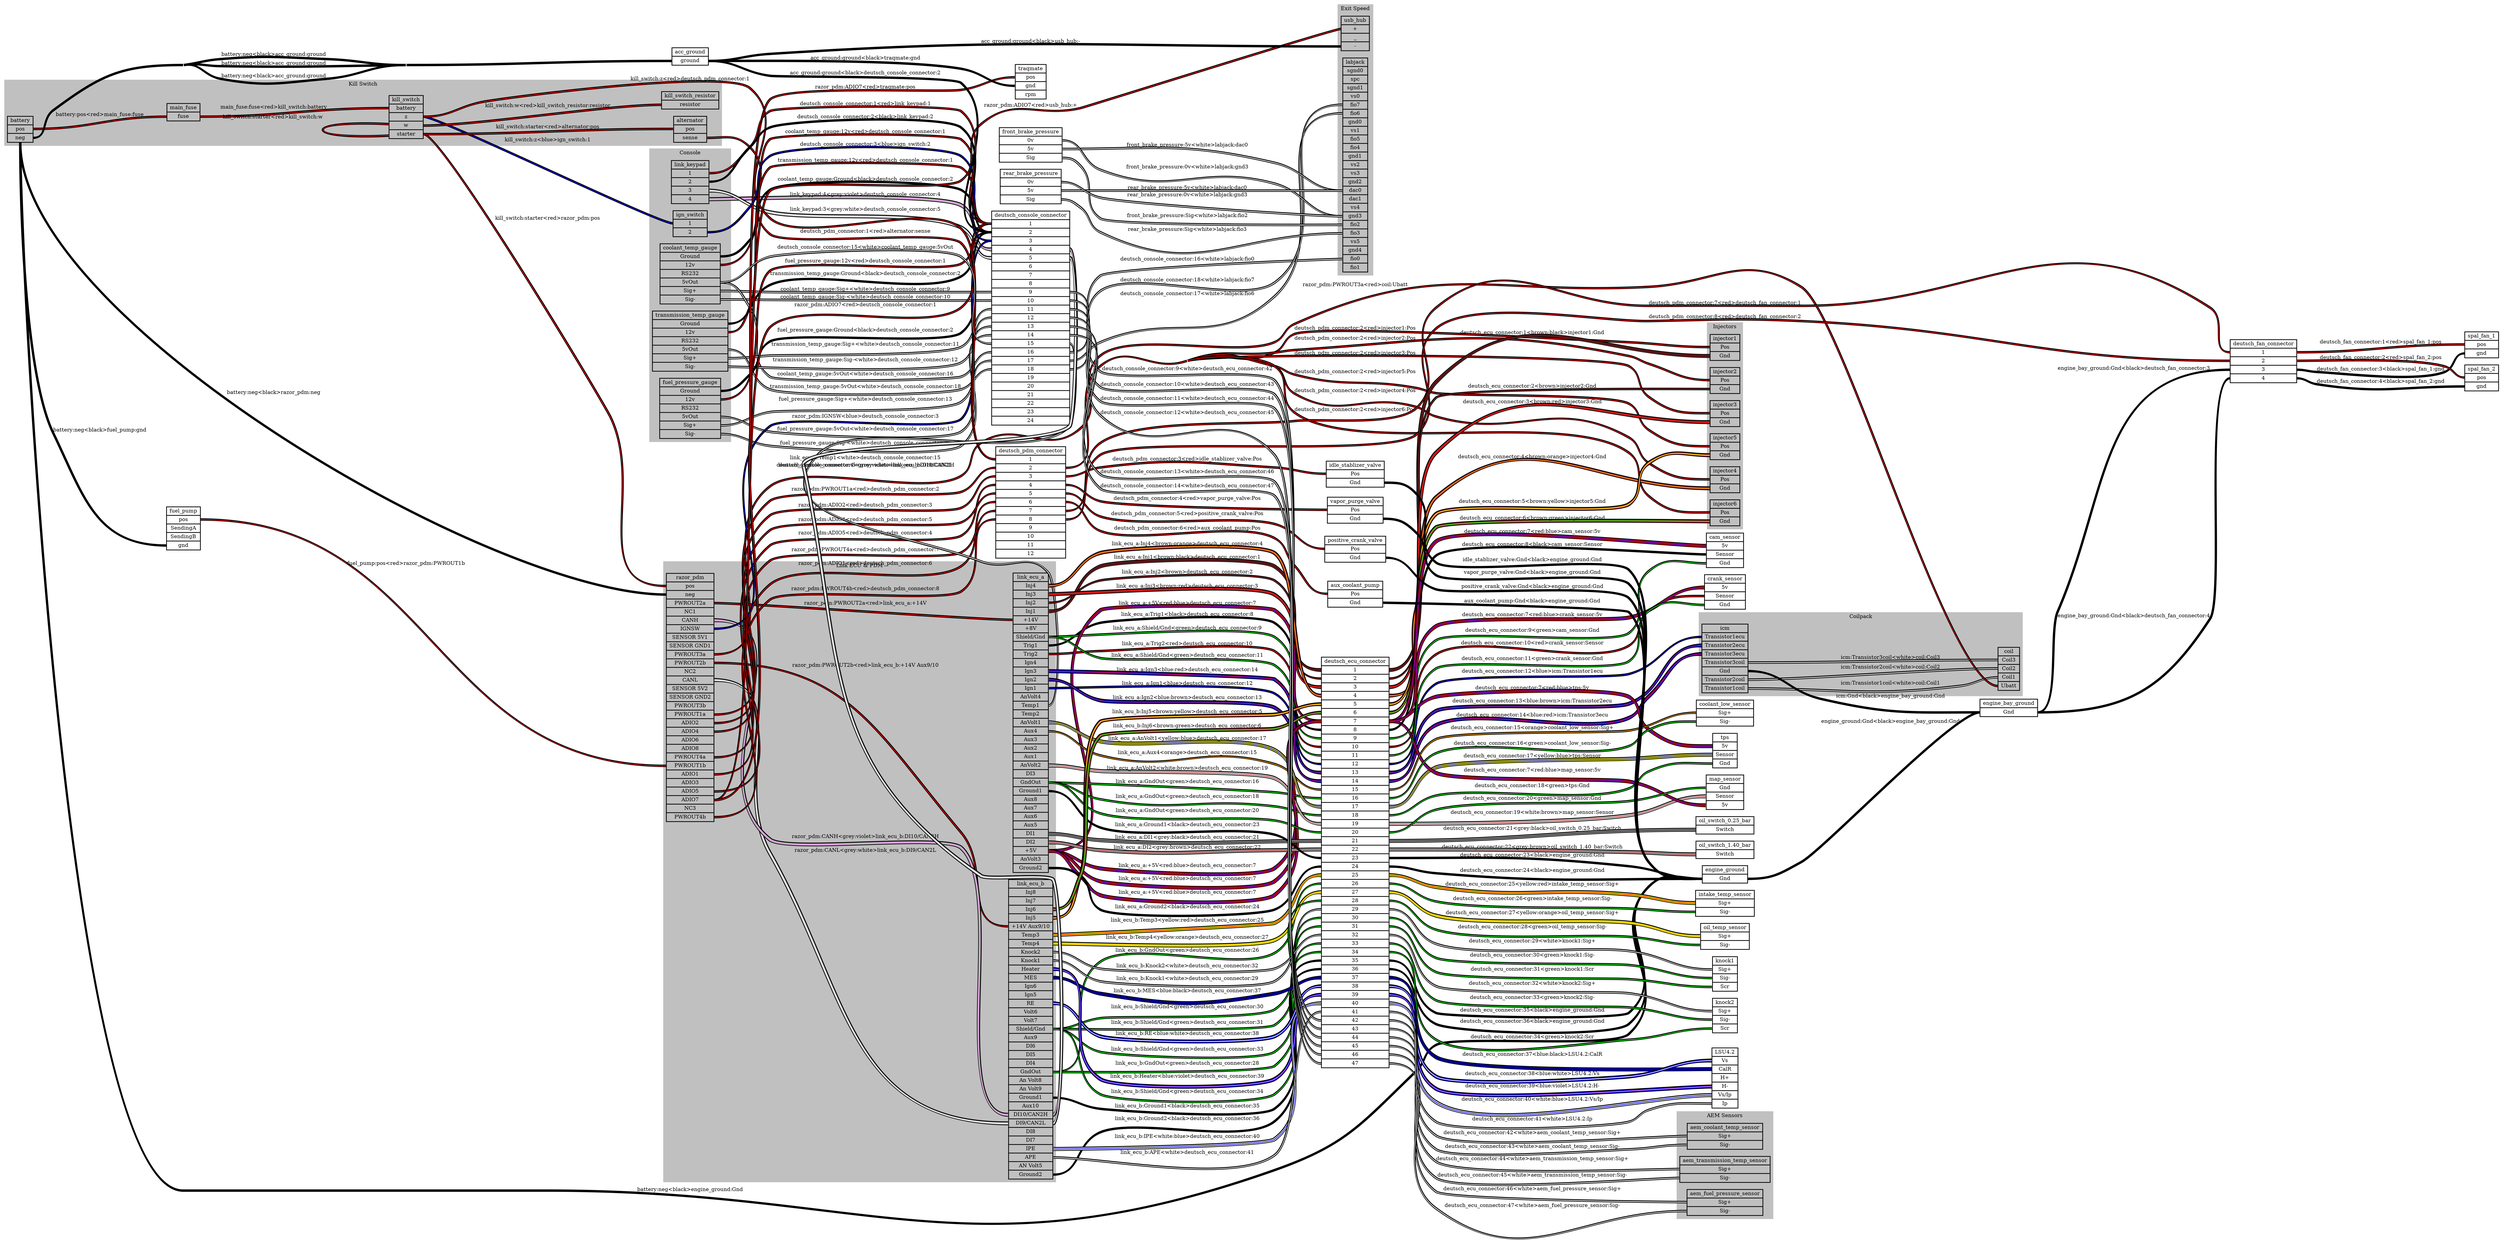 graph "" {
	graph [bb="0,0,6717,3618",
		concentrate=true,
		rankdir=LR,
		ranksep=1.5
	];
	node [label="\N"];
	subgraph cluster_Console {
		graph [bb="1743,620,1962,1403",
			color=grey,
			label=Console,
			lheight=0.21,
			lp="1852.5,1391.5",
			lwidth=0.79,
			style=filled
		];
		ign_switch	[height=0.97222,
			label="ign_switch | <1> 1 | <2> 2 ",
			pos="1852.5,1203",
			rects="1806.5,1214.5,1898.5,1237.5 1806.5,1191.5,1898.5,1214.5 1806.5,1168.5,1898.5,1191.5",
			shape=record,
			style=bold,
			width=1.2778];
		link_keypad	[height=1.6111,
			label="link_keypad | <1> 1 | <2> 2 | <3> 3 | <4> 4 ",
			pos="1852.5,1314",
			rects="1802,1348.5,1903,1371.5 1802,1325.5,1903,1348.5 1802,1302.5,1903,1325.5 1802,1279.5,1903,1302.5 1802,1256.5,1903,1279.5",
			shape=record,
			style=bold,
			width=1.4028];
		coolant_temp_gauge	[height=2.25,
			label="coolant_temp_gauge | <Ground> Ground | <12v> 12v | <RS232> RS232 | <5vOut> 5vOut | <Sig+> Sig+ | <Sig-> Sig- ",
			pos="1852.5,1069",
			rects="1771.5,1126.5,1933.5,1149.5 1771.5,1103.5,1933.5,1126.5 1771.5,1080.5,1933.5,1103.5 1771.5,1057.5,1933.5,1080.5 1771.5,1034.5,1933.5,\
1057.5 1771.5,1011.5,1933.5,1034.5 1771.5,988.5,1933.5,1011.5",
			shape=record,
			style=bold,
			width=2.25];
		transmission_temp_gauge	[height=2.25,
			label="transmission_temp_gauge | <Ground> Ground | <12v> 12v | <RS232> RS232 | <5vOut> 5vOut | <Sig+> Sig+ | <Sig-> Sig- ",
			pos="1852.5,889",
			rects="1751,946.5,1954,969.5 1751,923.5,1954,946.5 1751,900.5,1954,923.5 1751,877.5,1954,900.5 1751,854.5,1954,877.5 1751,831.5,1954,854.5 \
1751,808.5,1954,831.5",
			shape=record,
			style=bold,
			width=2.8194];
		fuel_pressure_gauge	[height=2.25,
			label="fuel_pressure_gauge | <Ground> Ground | <12v> 12v | <RS232> RS232 | <5vOut> 5vOut | <Sig+> Sig+ | <Sig-> Sig- ",
			pos="1852.5,709",
			rects="1770.5,766.5,1934.5,789.5 1770.5,743.5,1934.5,766.5 1770.5,720.5,1934.5,743.5 1770.5,697.5,1934.5,720.5 1770.5,674.5,1934.5,697.5 \
1770.5,651.5,1934.5,674.5 1770.5,628.5,1934.5,651.5",
			shape=record,
			style=bold,
			width=2.2778];
	}
	subgraph cluster_Coilpack {
		graph [bb="4566,2830,5436.5,3053",
			color=grey,
			label=Coilpack,
			lheight=0.21,
			lp="5001.2,3041.5",
			lwidth=0.85,
			style=filled
		];
		icm	[height=2.5694,
			label="icm | <Transistor1ecu> Transistor1ecu | <Transistor2ecu> Transistor2ecu | <Transistor3ecu> Transistor3ecu | <Transistor3coil> Transistor3coil | <\
Gnd> Gnd | <Transistor2coil> Transistor2coil | <Transistor1coil> Transistor1coil ",
			pos="4636,2930",
			rects="4574,2999,4698,3022 4574,2976,4698,2999 4574,2953,4698,2976 4574,2930,4698,2953 4574,2907,4698,2930 4574,2884,4698,2907 4574,2861,\
4698,2884 4574,2838,4698,2861",
			shape=record,
			style=bold,
			width=1.7222];
		coil	[height=1.6111,
			label="coil | <Coil3> Coil3 | <Coil2> Coil2 | <Coil1> Coil1 | <Ubatt> Ubatt ",
			pos="5399.5,2896",
			rects="5370.5,2930.5,5428.5,2953.5 5370.5,2907.5,5428.5,2930.5 5370.5,2884.5,5428.5,2907.5 5370.5,2861.5,5428.5,2884.5 5370.5,2838.5,5428.5,\
2861.5",
			shape=record,
			style=bold,
			width=0.80556];
		icm:Transistor3coil -- coil:Coil3	[color="black:white:black",
			label="icm:Transistor3coil<white>coil:Coil3",
			labeltooltip="icm:Transistor3coil<white>coil:Coil3",
			lp="5081.5,2925.5",
			penwidth=2.5,
			pos="4699,2918 4997,2918 5071.5,2919 5369.5,2919"];
		icm:Transistor1coil -- coil:Coil1	[color="black:white:black",
			label="icm:Transistor1coil<white>coil:Coil1",
			labeltooltip="icm:Transistor1coil<white>coil:Coil1",
			lp="5081.5,2864.5",
			penwidth=2.5,
			pos="4699,2849 4951.9,2849 5016,2835.5 5268,2857 5313.5,2860.9 5323.8,2873 5369.5,2873"];
		icm:Transistor2coil -- coil:Coil2	[color="black:white:black",
			label="icm:Transistor2coil<white>coil:Coil2",
			labeltooltip="icm:Transistor2coil<white>coil:Coil2",
			lp="5081.5,2901.5",
			penwidth=2.5,
			pos="4699,2872 4997.2,2872 5071.3,2896 5369.5,2896"];
	}
	subgraph cluster_Injectors {
		graph [bb="4588,3061,4684,3610",
			color=grey,
			label=Injectors,
			lheight=0.21,
			lp="4636,3598.5",
			lwidth=0.89,
			style=filled
		];
		injector1	[height=0.97222,
			label="injector1 | <Pos> Pos | <Gnd> Gnd ",
			pos="4636,3544",
			rects="4596,3555.5,4676,3578.5 4596,3532.5,4676,3555.5 4596,3509.5,4676,3532.5",
			shape=record,
			style=bold,
			width=1.1111];
		injector2	[height=0.97222,
			label="injector2 | <Pos> Pos | <Gnd> Gnd ",
			pos="4636,3456",
			rects="4596,3467.5,4676,3490.5 4596,3444.5,4676,3467.5 4596,3421.5,4676,3444.5",
			shape=record,
			style=bold,
			width=1.1111];
		injector3	[height=0.97222,
			label="injector3 | <Pos> Pos | <Gnd> Gnd ",
			pos="4636,3368",
			rects="4596,3379.5,4676,3402.5 4596,3356.5,4676,3379.5 4596,3333.5,4676,3356.5",
			shape=record,
			style=bold,
			width=1.1111];
		injector4	[height=0.97222,
			label="injector4 | <Pos> Pos | <Gnd> Gnd ",
			pos="4636,3280",
			rects="4596,3291.5,4676,3314.5 4596,3268.5,4676,3291.5 4596,3245.5,4676,3268.5",
			shape=record,
			style=bold,
			width=1.1111];
		injector5	[height=0.97222,
			label="injector5 | <Pos> Pos | <Gnd> Gnd ",
			pos="4636,3192",
			rects="4596,3203.5,4676,3226.5 4596,3180.5,4676,3203.5 4596,3157.5,4676,3180.5",
			shape=record,
			style=bold,
			width=1.1111];
		injector6	[height=0.97222,
			label="injector6 | <Pos> Pos | <Gnd> Gnd ",
			pos="4636,3104",
			rects="4596,3115.5,4676,3138.5 4596,3092.5,4676,3115.5 4596,3069.5,4676,3092.5",
			shape=record,
			style=bold,
			width=1.1111];
	}
	subgraph "cluster_Exit Speed" {
		graph [bb="3594.5,8,3689.5,735",
			color=grey,
			label="Exit Speed",
			lheight=0.21,
			lp="3642,723.5",
			lwidth=1.10,
			style=filled
		];
		labjack	[height=8,
			label="labjack | <sgnd0> sgnd0 | < spc>  spc | < sgnd1>  sgnd1 | < vs0>  vs0 | <fio7> fio7 | < fio6>  fio6 | < gnd0>  gnd0 | < vs1>  vs1 | <\
fio5> fio5 | < fio4>  fio4 | < gnd1>  gnd1 | < vs2>  vs2 | <vs3> vs3 | < gnd2>  gnd2 | < dac0>  dac0 | < dac1>  dac1 | <vs4> vs4 | < \
gnd3>  gnd3 | < fio2>  fio2 | < fio3>  fio3 | <vs5> vs5 | < gnd4>  gnd4 | < fio0>  fio0 | < fio1>  fio1 ",
			pos="3641.5,304",
			rects="3608,568.5,3675,591.5 3608,545.5,3675,568.5 3608,522.5,3675,545.5 3608,499.5,3675,522.5 3608,476.5,3675,499.5 3608,453.5,3675,476.5 \
3608,430.5,3675,453.5 3608,407.5,3675,430.5 3608,384.5,3675,407.5 3608,361.5,3675,384.5 3608,338.5,3675,361.5 3608,315.5,3675,338.5 \
3608,292.5,3675,315.5 3608,269.5,3675,292.5 3608,246.5,3675,269.5 3608,223.5,3675,246.5 3608,200.5,3675,223.5 3608,177.5,3675,200.5 \
3608,154.5,3675,177.5 3608,131.5,3675,154.5 3608,108.5,3675,131.5 3608,85.5,3675,108.5 3608,62.5,3675,85.5 3608,39.5,3675,62.5 3608,\
16.5,3675,39.5",
			shape=record,
			style=bold,
			width=0.93056];
		usb_hub	[height=1.2917,
			label="usb_hub | <+> + | <_> _ | <-> - ",
			pos="3641.5,657",
			rects="3603.5,680,3679.5,703 3603.5,657,3679.5,680 3603.5,634,3679.5,657 3603.5,611,3679.5,634",
			shape=record,
			style=bold,
			width=1.0556];
	}
	subgraph "cluster_AEM Sensors" {
		graph [bb="4506.5,2537,4765.5,2822",
			color=grey,
			label="AEM Sensors",
			lheight=0.21,
			lp="4636,2810.5",
			lwidth=1.35,
			style=filled
		];
		aem_coolant_temp_sensor	[height=0.97222,
			label="aem_coolant_temp_sensor | <Sig+> Sig+ | <Sig-> Sig- ",
			pos="4636,2580",
			rects="4534.5,2591.5,4737.5,2614.5 4534.5,2568.5,4737.5,2591.5 4534.5,2545.5,4737.5,2568.5",
			shape=record,
			style=bold,
			width=2.8194];
		aem_transmission_temp_sensor	[height=0.97222,
			label="aem_transmission_temp_sensor | <Sig+> Sig+ | <Sig-> Sig- ",
			pos="4636,2756",
			rects="4514.5,2767.5,4757.5,2790.5 4514.5,2744.5,4757.5,2767.5 4514.5,2721.5,4757.5,2744.5",
			shape=record,
			style=bold,
			width=3.375];
		aem_fuel_pressure_sensor	[height=0.97222,
			label="aem_fuel_pressure_sensor | <Sig+> Sig+ | <Sig-> Sig- ",
			pos="4636,2668",
			rects="4534,2679.5,4738,2702.5 4534,2656.5,4738,2679.5 4534,2633.5,4738,2656.5",
			shape=record,
			style=bold,
			width=2.8333];
	}
	subgraph "cluster_Link ECU & PDM" {
		graph [bb="1780.5,1496,2836,3165",
			color=grey,
			label="Link ECU & PDM",
			lheight=0.21,
			lp="2308.2,3153.5",
			lwidth=1.75,
			style=filled
		];
		razor_pdm	[height=9.2778,
			label="razor_pdm | <pos> pos | <neg> neg | <PWROUT2a> PWROUT2a | <NC1> NC1 | <CANH> CANH | <IGNSW> IGNSW | <SENSOR 5V1> SENSOR 5V1 | <SENSOR \
GND1> SENSOR GND1 | <PWROUT3a> PWROUT3a | <PWROUT2b> PWROUT2b | <NC2> NC2 | <CANL> CANL | <SENSOR 5V2> SENSOR 5V2 | <SENSOR GND2> \
SENSOR GND2 | <PWROUT3b> PWROUT3b | <PWROUT1a> PWROUT1a | <ADIO2> ADIO2 | <ADIO4> ADIO4 | <ADIO6> ADIO6 | <ADIO8> ADIO8 | <PWROUT4a> \
PWROUT4a | <PWROUT1b> PWROUT1b | <ADIO1> ADIO1 | <ADIO3> ADIO3 | <ADIO5> ADIO5 | <ADIO7> ADIO7 | <NC3> NC3 | <PWROUT4b> PWROUT4b ",
			pos="1852.5,1838",
			rects="1788.5,2148.5,1916.5,2171.5 1788.5,2125.5,1916.5,2148.5 1788.5,2102.5,1916.5,2125.5 1788.5,2079.5,1916.5,2102.5 1788.5,2056.5,1916.5,\
2079.5 1788.5,2033.5,1916.5,2056.5 1788.5,2010.5,1916.5,2033.5 1788.5,1987.5,1916.5,2010.5 1788.5,1964.5,1916.5,1987.5 1788.5,1941.5,\
1916.5,1964.5 1788.5,1918.5,1916.5,1941.5 1788.5,1895.5,1916.5,1918.5 1788.5,1872.5,1916.5,1895.5 1788.5,1849.5,1916.5,1872.5 1788.5,\
1826.5,1916.5,1849.5 1788.5,1803.5,1916.5,1826.5 1788.5,1780.5,1916.5,1803.5 1788.5,1757.5,1916.5,1780.5 1788.5,1734.5,1916.5,1757.5 \
1788.5,1711.5,1916.5,1734.5 1788.5,1688.5,1916.5,1711.5 1788.5,1665.5,1916.5,1688.5 1788.5,1642.5,1916.5,1665.5 1788.5,1619.5,1916.5,\
1642.5 1788.5,1596.5,1916.5,1619.5 1788.5,1573.5,1916.5,1596.5 1788.5,1550.5,1916.5,1573.5 1788.5,1527.5,1916.5,1550.5 1788.5,1504.5,\
1916.5,1527.5",
			shape=record,
			style=bold,
			width=1.7778];
		link_ecu_a	[height=11.194,
			label="link_ecu_a | <Inj4> Inj4 | <Inj3> Inj3 | <Inj2> Inj2 | <Inj1> Inj1 | <+14V> +14V | <+8V> +8V | <Shield/Gnd> Shield/Gnd | <Trig1> \
Trig1 | <Trig2> Trig2 | <Ign4> Ign4 | <Ign3> Ign3 | <Ign2> Ign2 | <Ign1> Ign1 | <AnVolt4> AnVolt4 | <Temp1> Temp1 | <Temp2> Temp2 | <\
AnVolt1> AnVolt1 | <Aux4> Aux4 | <Aux3> Aux3 | <Aux2> Aux2 | <Aux1> Aux1 | <AnVolt2> AnVolt2 | <DI3> DI3 | <GndOut> GndOut | <Ground1> \
Ground1 | <Aux8> Aux8 | <Aux7> Aux7 | <Aux6> Aux6 | <Aux5> Aux5 | <DI1> DI1 | <DI2> DI2 | <+5V> +5V | <AnVolt3> AnVolt3 | <Ground2> \
Ground2 ",
			pos="2768.5,2731",
			rects="2721,3110.5,2816,3133.5 2721,3087.5,2816,3110.5 2721,3064.5,2816,3087.5 2721,3041.5,2816,3064.5 2721,3018.5,2816,3041.5 2721,2995.5,\
2816,3018.5 2721,2972.5,2816,2995.5 2721,2949.5,2816,2972.5 2721,2926.5,2816,2949.5 2721,2903.5,2816,2926.5 2721,2880.5,2816,2903.5 \
2721,2857.5,2816,2880.5 2721,2834.5,2816,2857.5 2721,2811.5,2816,2834.5 2721,2788.5,2816,2811.5 2721,2765.5,2816,2788.5 2721,2742.5,\
2816,2765.5 2721,2719.5,2816,2742.5 2721,2696.5,2816,2719.5 2721,2673.5,2816,2696.5 2721,2650.5,2816,2673.5 2721,2627.5,2816,2650.5 \
2721,2604.5,2816,2627.5 2721,2581.5,2816,2604.5 2721,2558.5,2816,2581.5 2721,2535.5,2816,2558.5 2721,2512.5,2816,2535.5 2721,2489.5,\
2816,2512.5 2721,2466.5,2816,2489.5 2721,2443.5,2816,2466.5 2721,2420.5,2816,2443.5 2721,2397.5,2816,2420.5 2721,2374.5,2816,2397.5 \
2721,2351.5,2816,2374.5 2721,2328.5,2816,2351.5",
			shape=record,
			style=bold,
			width=1.3194];
		razor_pdm:PWROUT2a -- link_ecu_a:"+14V"	[color="black:red:black",
			label="razor_pdm:PWROUT2a<red>link_ecu_a:+14V",
			labeltooltip="razor_pdm:PWROUT2a<red>link_ecu_a:+14V",
			lp="2324,2988.5",
			penwidth=2.5,
			pos="1917.5,2091 2458.6,2091 2178.4,3007 2719.5,3007"];
		link_ecu_b	[height=11.194,
			label="link_ecu_b | <Inj8> Inj8 | <Inj7> Inj7 | <Inj6> Inj6 | <Inj5> Inj5 | <+14V Aux9/10> +14V Aux9/10 | <Temp3> Temp3 | <Temp4> Temp4 | <\
Knock2> Knock2 | <Knock1> Knock1 | <Heater> Heater | <MES> MES | <Ign6> Ign6 | <Ign5> Ign5 | <RE> RE | <Volt6> Volt6 | <Volt7> Volt7 | <\
Shield/Gnd> Shield/Gnd | <Aux9> Aux9 | <DI6> DI6 | <DI5> DI5 | <DI4> DI4 | <GndOut> GndOut | <An Volt8> An Volt8 | <An Volt9> An \
Volt9 | <Ground1> Ground1 | <Aux10> Aux10 | <DI10/CAN2H> DI10/CAN2H | <DI9/CAN2L> DI9/CAN2L | <DI8> DI8 | <DI7> DI7 | <IPE> IPE | <\
APE> APE | <AN Volt5> AN Volt5 | <Ground2> Ground2 ",
			pos="2768.5,1907",
			rects="2709,2286.5,2828,2309.5 2709,2263.5,2828,2286.5 2709,2240.5,2828,2263.5 2709,2217.5,2828,2240.5 2709,2194.5,2828,2217.5 2709,2171.5,\
2828,2194.5 2709,2148.5,2828,2171.5 2709,2125.5,2828,2148.5 2709,2102.5,2828,2125.5 2709,2079.5,2828,2102.5 2709,2056.5,2828,2079.5 \
2709,2033.5,2828,2056.5 2709,2010.5,2828,2033.5 2709,1987.5,2828,2010.5 2709,1964.5,2828,1987.5 2709,1941.5,2828,1964.5 2709,1918.5,\
2828,1941.5 2709,1895.5,2828,1918.5 2709,1872.5,2828,1895.5 2709,1849.5,2828,1872.5 2709,1826.5,2828,1849.5 2709,1803.5,2828,1826.5 \
2709,1780.5,2828,1803.5 2709,1757.5,2828,1780.5 2709,1734.5,2828,1757.5 2709,1711.5,2828,1734.5 2709,1688.5,2828,1711.5 2709,1665.5,\
2828,1688.5 2709,1642.5,2828,1665.5 2709,1619.5,2828,1642.5 2709,1596.5,2828,1619.5 2709,1573.5,2828,1596.5 2709,1550.5,2828,1573.5 \
2709,1527.5,2828,1550.5 2709,1504.5,2828,1527.5",
			shape=record,
			style=bold,
			width=1.6528];
		razor_pdm:CANL -- link_ecu_b:"DI9/CAN2L"	[color="black:grey:white:grey:black",
			label="razor_pdm:CANL<grey:white>link_ecu_b:DI9/CAN2L",
			labeltooltip="razor_pdm:CANL<grey:white>link_ecu_b:DI9/CAN2L",
			lp="2324,1910.5",
			penwidth=2.5,
			pos="1917.5,1884 2214,1884 2321.4,1958.2 2581,1815 2660.7,1771 2616.5,1654 2707.5,1654"];
		razor_pdm:PWROUT2b -- link_ecu_b:"+14V Aux9/10"	[color="black:red:black",
			label="razor_pdm:PWROUT2b<red>link_ecu_b:+14V Aux9/10",
			labeltooltip="razor_pdm:PWROUT2b<red>link_ecu_b:+14V Aux9/10",
			lp="2324,1977.5",
			penwidth=2.5,
			pos="1917.5,1930 1991.4,1930 2517.9,1931.6 2581,1970 2675,2027.3 2597.4,2183 2707.5,2183"];
		razor_pdm:CANH -- link_ecu_b:"DI10/CAN2H"	[color="black:grey:violet:grey:black",
			label="razor_pdm:CANH<grey:violet>link_ecu_b:DI10/CAN2H",
			labeltooltip="razor_pdm:CANH<grey:violet>link_ecu_b:DI10/CAN2H",
			lp="2324,2089.5",
			penwidth=2.5,
			pos="1917.5,2045 2213.6,2045 2342.7,2160.8 2581,1985 2700.1,1897.1 2559.5,1677 2707.5,1677"];
	}
	subgraph "cluster_Kill Switch" {
		graph [bb="8,3173,1937.5,3347",
			color=grey,
			label="Kill Switch",
			lheight=0.21,
			lp="972.75,3335.5",
			lwidth=1.08,
			style=filled
		];
		battery	[height=0.97222,
			label="battery | <pos> pos | <neg> neg ",
			pos="50.5,3216",
			rects="16,3227.5,85,3250.5 16,3204.5,85,3227.5 16,3181.5,85,3204.5",
			shape=record,
			style=bold,
			width=0.95833];
		main_fuse	[height=0.65278,
			label="main_fuse | <fuse> fuse ",
			pos="489.5,3245",
			rects="445,3245,534,3268 445,3222,534,3245",
			shape=record,
			style=bold,
			width=1.2361];
		battery:pos -- main_fuse:fuse	[color="black:red:black",
			label="battery:pos<red>main_fuse:fuse",
			labeltooltip="battery:pos<red>main_fuse:fuse",
			lp="264.5,3239.5",
			penwidth=2.5,
			pos="85,3216 244.73,3216 284.27,3233 444,3233"];
		kill_switch	[height=1.6111,
			label="kill_switch | <battery> battery | <z> z | <w> w | <starter> starter ",
			pos="1088.5,3239",
			rects="1042.5,3273.5,1134.5,3296.5 1042.5,3250.5,1134.5,3273.5 1042.5,3227.5,1134.5,3250.5 1042.5,3204.5,1134.5,3227.5 1042.5,3181.5,1134.5,\
3204.5",
			shape=record,
			style=bold,
			width=1.2778];
		main_fuse:fuse -- kill_switch:battery	[color="black:red:black",
			label="main_fuse:fuse<red>kill_switch:battery",
			labeltooltip="main_fuse:fuse<red>kill_switch:battery",
			lp="732.5,3262.5",
			penwidth=2.5,
			pos="535,3233 760.48,3233 816.02,3262 1041.5,3262"];
		kill_switch:starter -- kill_switch:w	[color="black:red:black",
			label="kill_switch:starter<red>kill_switch:w",
			labeltooltip="kill_switch:starter<red>kill_switch:w",
			lp="730,3239",
			penwidth=2.5,
			pos="1042.3,3189.1 964.99,3184.7 864.5,3187.7 864.5,3204.5 864.5,3221.3 964.99,3224.3 1042.3,3219.9"];
		alternator	[height=0.97222,
			label="alternator | <pos> pos | <sense> sense ",
			pos="1852.5,3216",
			rects="1808,3227.5,1897,3250.5 1808,3204.5,1897,3227.5 1808,3181.5,1897,3204.5",
			shape=record,
			style=bold,
			width=1.2361];
		kill_switch:starter -- alternator:pos	[color="black:red:black",
			label="kill_switch:starter<red>alternator:pos",
			labeltooltip="kill_switch:starter<red>alternator:pos",
			lp="1469.5,3220.5",
			penwidth=2.5,
			pos="1135.5,3193 1433.9,3193 1508.1,3216 1806.5,3216"];
		kill_switch_resistor	[height=0.65278,
			label="kill_switch_resistor | <resistor> resistor ",
			pos="1852.5,3292",
			rects="1775.5,3292,1929.5,3315 1775.5,3269,1929.5,3292",
			shape=record,
			style=bold,
			width=2.1389];
		kill_switch:w -- kill_switch_resistor:resistor	[color="black:red:black",
			label="kill_switch:w<red>kill_switch_resistor:resistor",
			labeltooltip="kill_switch:w<red>kill_switch_resistor:resistor",
			lp="1469.5,3273.5",
			penwidth=2.5,
			pos="1135.5,3216 1153.3,3216 1756.7,3280 1774.5,3280"];
	}
	battery:neg -- razor_pdm:neg	[color="black:black:black",
		label="battery:neg<black>razor_pdm:neg",
		labeltooltip="battery:neg<black>razor_pdm:neg",
		lp="732.5,2878.5",
		penwidth=2.5,
		pos="85,3193 140.99,3193 1731.5,2114 1787.5,2114"];
	engine_ground	[height=0.65278,
		label="engine_ground | <Gnd> Gnd ",
		pos="4636,1043",
		rects="4575,1043,4697,1066 4575,1020,4697,1043",
		shape=record,
		style=bold,
		width=1.6944];
	battery:neg -- engine_ground:Gnd	[color="black:black:black",
		label="battery:neg<black>engine_ground:Gnd",
		labeltooltip="battery:neg<black>engine_ground:Gnd",
		lp="1852.5,370.5",
		penwidth=2.5,
		pos="50.5,3180 50.5,2871 179.87,448.42 488.5,434;490.5,434 698.16,265.85 820.3,363 1087.5,363 1087.5,363 1087.5,363 2325,363 2389.1,363 \
2853.3,341.2 2902,383 3000.5,467.58 2864.1,578.33 2956,670 3183.4,896.85 4072.2,832.78 4377,934 4469.6,964.76 4476.4,1031 4574,1031"];
	acc_ground	[height=0.65278,
		label="acc_ground | <ground> ground ",
		pos="1852.5,444",
		rects="1803.5,444,1901.5,467 1803.5,421,1901.5,444",
		shape=record,
		style=bold,
		width=1.3611];
	battery:neg -- acc_ground:ground	[color="black:black:black",
		label="battery:neg<black>acc_ground:ground",
		labeltooltip="battery:neg<black>acc_ground:ground",
		lp="732.5,404.5",
		penwidth=2.5,
		pos="490.5,434 537.23,432.3 542.99,405.36 589,397 714.5,374.21 748.92,385.97 876,397 971.07,405.25 992.07,434 1087.5,434;1089.5,434 1406.2,\
433.85 1485.5,432 1802,432"];
	battery:neg -- acc_ground:ground	[color="black:black:black",
		label="battery:neg<black>acc_ground:ground",
		labeltooltip="battery:neg<black>acc_ground:ground",
		lp="732.5,462.5",
		penwidth=2.5,
		pos="490.5,434 534.82,432.41 544.79,446.43 589,450 716.14,460.26 748.54,454.81 876,450 970.2,446.44 993.23,434.29 1087.5,434"];
	battery:neg -- acc_ground:ground	[color="black:black:black",
		label="battery:neg<black>acc_ground:ground",
		labeltooltip="battery:neg<black>acc_ground:ground",
		lp="732.5,437.5",
		penwidth=2.5,
		pos="490.5,434 755.57,422.16 822.17,432.71 1087.5,434"];
	fuel_pump	[height=1.6111,
		label="fuel_pump | <pos> pos | <SendingA> SendingA | <SendingB> SendingB | <gnd> gnd ",
		pos="489.5,2341",
		rects="444,2375.5,535,2398.5 444,2352.5,535,2375.5 444,2329.5,535,2352.5 444,2306.5,535,2329.5 444,2283.5,535,2306.5",
		shape=record,
		style=bold,
		width=1.2639];
	battery:neg -- fuel_pump:gnd	[color="black:black:black",
		label="battery:neg<black>fuel_pump:gnd",
		labeltooltip="battery:neg<black>fuel_pump:gnd",
		lp="264.5,2603.5",
		penwidth=2.5,
		pos="50.5,3180 50.5,3048.7 79.414,2713 139,2596 225.46,2426.3 253.55,2295 444,2295"];
	kill_switch:starter -- razor_pdm:pos	[color="black:red:black",
		label="kill_switch:starter<red>razor_pdm:pos",
		labeltooltip="kill_switch:starter<red>razor_pdm:pos",
		lp="1469.5,3164.5",
		penwidth=2.5,
		pos="1135.5,3193 1467.9,3193 1474.8,2928.6 1638,2639 1752.3,2436.2 1554.7,2137 1787.5,2137"];
	kill_switch:z -- ign_switch:1	[color="black:blue:black",
		label="kill_switch:z<blue>ign_switch:1",
		labeltooltip="kill_switch:z<blue>ign_switch:1",
		lp="1469.5,2627.5",
		penwidth=2.5,
		pos="1135.5,3239 1420.3,3239 1225.2,2894.5 1301,2620 1478.9,1975.6 1137,1203 1805.5,1203"];
	deutsch_pdm_connector	[height=4.1667,
		label="deutsch_pdm_connector | <1> 1 | <2> 2 | <3> 3 | <4> 4 | <5> 5 | <6> 6 | <7> 7 | <8> 8 | <9> 9 | <10> 10 | <11> 11 | <12> 12 ",
		pos="2768.5,1298",
		rects="2674.5,1424.5,2862.5,1447.5 2674.5,1401.5,2862.5,1424.5 2674.5,1378.5,2862.5,1401.5 2674.5,1355.5,2862.5,1378.5 2674.5,1332.5,2862.5,\
1355.5 2674.5,1309.5,2862.5,1332.5 2674.5,1286.5,2862.5,1309.5 2674.5,1263.5,2862.5,1286.5 2674.5,1240.5,2862.5,1263.5 2674.5,1217.5,\
2862.5,1240.5 2674.5,1194.5,2862.5,1217.5 2674.5,1171.5,2862.5,1194.5 2674.5,1148.5,2862.5,1171.5",
		shape=record,
		style=bold,
		width=2.6111];
	kill_switch:z -- deutsch_pdm_connector:1	[color="black:red:black",
		label="kill_switch:z<red>deutsch_pdm_connector:1",
		labeltooltip="kill_switch:z<red>deutsch_pdm_connector:1",
		lp="1852.5,608.5",
		penwidth=2.5,
		pos="1135.5,3239 1327.3,3239 1230.1,2574.1 1247,2383 1269.7,2125.5 1223.5,1467.6 1301,1221 1398.7,910.22 1406.7,758.35 1692,601 1816.9,\
532.09 1908.3,504.12 2013,601 2126.2,705.74 1956.7,1185.2 2067,1293 2107.9,1333 2528.7,1297.8 2581,1321 2634,1344.6 2615.5,1413 \
2673.5,1413"];
	razor_pdm:PWROUT3a -- coil:Ubatt	[color="black:red:black",
		label="razor_pdm:PWROUT3a<red>coil:Ubatt",
		labeltooltip="razor_pdm:PWROUT3a<red>coil:Ubatt",
		lp="3641.5,1492.5",
		penwidth=2.5,
		pos="1917.5,1953 2021.8,1953 1973.9,1819 2067,1772 2118.1,1746.2 2537.5,1781.1 2581,1744 2667.2,1670.5 2548.1,1567.6 2635,1495 2734.8,\
1411.6 3707.6,1540.2 3805,1454 3920.5,1351.7 3741.7,1211.3 3859,1111 3900.5,1075.5 4797.3,1091.3 4841,1124 5161.7,1363.7 5399.5,\
2436.6 5399.5,2837"];
	razor_pdm:ADIO7 -- usb_hub:"+"	[color="black:red:black",
		label="razor_pdm:ADIO7<red>usb_hub:+",
		labeltooltip="razor_pdm:ADIO7<red>usb_hub:+",
		lp="2768.5,1131.5",
		penwidth=2.5,
		pos="1917.5,1562 1989.8,1562 1996.6,1514.4 2067,1498 2122.7,1485 2538.6,1508.4 2581,1470 2696.4,1365.6 2523.8,1232.9 2635,1124 2720.5,\
1040.2 2813.5,1168.6 2902,1088 2980.6,1016.4 2882.8,932.11 2956,855 3058.9,746.56 3453,669 3602.5,669"];
	razor_pdm:PWROUT1a -- deutsch_pdm_connector:2	[color="black:red:black",
		label="razor_pdm:PWROUT1a<red>deutsch_pdm_connector:2",
		labeltooltip="razor_pdm:PWROUT1a<red>deutsch_pdm_connector:2",
		lp="2324,1736.5",
		penwidth=2.5,
		pos="1917.5,1792 1989.6,1792 1996.7,1744.9 2067,1729 2122.8,1716.4 2537.2,1742.8 2581,1706 2693,1611.9 2527.2,1390 2673.5,1390"];
	razor_pdm:ADIO2 -- deutsch_pdm_connector:3	[color="black:red:black",
		label="razor_pdm:ADIO2<red>deutsch_pdm_connector:3",
		labeltooltip="razor_pdm:ADIO2<red>deutsch_pdm_connector:3",
		lp="2324,1694.5",
		penwidth=2.5,
		pos="1917.5,1769 1993.3,1769 1993.9,1707.2 2067,1687 2122.1,1671.8 2536.4,1703.7 2581,1668 2690.2,1580.5 2533.5,1367 2673.5,1367"];
	razor_pdm:ADIO5 -- deutsch_pdm_connector:4	[color="black:red:black",
		label="razor_pdm:ADIO5<red>deutsch_pdm_connector:4",
		labeltooltip="razor_pdm:ADIO5<red>deutsch_pdm_connector:4",
		lp="2324,1616.5",
		penwidth=2.5,
		pos="1917.5,1585 1991.2,1585 2520.4,1634 2581,1592 2677.6,1524.9 2555.9,1344 2673.5,1344"];
	razor_pdm:ADIO4 -- deutsch_pdm_connector:5	[color="black:red:black",
		label="razor_pdm:ADIO4<red>deutsch_pdm_connector:5",
		labeltooltip="razor_pdm:ADIO4<red>deutsch_pdm_connector:5",
		lp="2324,1656.5",
		penwidth=2.5,
		pos="1917.5,1746 1996.7,1746 1991.5,1673 2067,1649 2121.5,1631.7 2535.8,1663 2581,1628 2693.6,1540.7 2531,1321 2673.5,1321"];
	razor_pdm:ADIO1 -- deutsch_pdm_connector:6	[color="black:red:black",
		label="razor_pdm:ADIO1<red>deutsch_pdm_connector:6",
		labeltooltip="razor_pdm:ADIO1<red>deutsch_pdm_connector:6",
		lp="2324,1526.5",
		penwidth=2.5,
		pos="1917.5,1631 2000.5,1631 1988.9,1547.1 2067,1519 2120.8,1499.7 2533.5,1526.8 2581,1495 2661.4,1441.2 2576.8,1298 2673.5,1298"];
	razor_pdm:PWROUT4a -- deutsch_pdm_connector:7	[color="black:red:black",
		label="razor_pdm:PWROUT4a<red>deutsch_pdm_connector:7",
		labeltooltip="razor_pdm:PWROUT4a<red>deutsch_pdm_connector:7",
		lp="2324,1580.5",
		penwidth=2.5,
		pos="1917.5,1677 1998.4,1677 1990.2,1598.6 2067,1573 2121.2,1554.9 2535.3,1588.3 2581,1554 2685.5,1475.6 2542.9,1275 2673.5,1275"];
	razor_pdm:PWROUT4b -- deutsch_pdm_connector:8	[color="black:red:black",
		label="razor_pdm:PWROUT4b<red>deutsch_pdm_connector:8",
		labeltooltip="razor_pdm:PWROUT4b<red>deutsch_pdm_connector:8",
		lp="2324,1424.5",
		penwidth=2.5,
		pos="1917.5,1516 1997.2,1516 1991.3,1441.9 2067,1417 2175.6,1381.3 2481.6,1447.5 2581,1391 2645.5,1354.3 2599.3,1252 2673.5,1252"];
	deutsch_console_connector	[height=8,
		label="deutsch_console_connector | <1> 1 | <2> 2 | <3> 3 | <4> 4 | <5> 5 | <6> 6 | <7> 7 | <8> 8 | <9> 9 | <10> 10 | <11> 11 | <12> 12 | <\
13> 13 | <14> 14 | <15> 15 | <16> 16 | <17> 17 | <18> 18 | <19> 19 | <20> 20 | <21> 21 | <22> 22 | <23> 23 | <24> 24 ",
		pos="2768.5,791",
		rects="2663.5,1055.5,2873.5,1078.5 2663.5,1032.5,2873.5,1055.5 2663.5,1009.5,2873.5,1032.5 2663.5,986.5,2873.5,1009.5 2663.5,963.5,2873.5,\
986.5 2663.5,940.5,2873.5,963.5 2663.5,917.5,2873.5,940.5 2663.5,894.5,2873.5,917.5 2663.5,871.5,2873.5,894.5 2663.5,848.5,2873.5,\
871.5 2663.5,825.5,2873.5,848.5 2663.5,802.5,2873.5,825.5 2663.5,779.5,2873.5,802.5 2663.5,756.5,2873.5,779.5 2663.5,733.5,2873.5,\
756.5 2663.5,710.5,2873.5,733.5 2663.5,687.5,2873.5,710.5 2663.5,664.5,2873.5,687.5 2663.5,641.5,2873.5,664.5 2663.5,618.5,2873.5,\
641.5 2663.5,595.5,2873.5,618.5 2663.5,572.5,2873.5,595.5 2663.5,549.5,2873.5,572.5 2663.5,526.5,2873.5,549.5 2663.5,503.5,2873.5,\
526.5",
		shape=record,
		style=bold,
		width=2.9167];
	razor_pdm:IGNSW -- deutsch_console_connector:3	[color="black:blue:black",
		label="razor_pdm:IGNSW<blue>deutsch_console_connector:3",
		labeltooltip="razor_pdm:IGNSW<blue>deutsch_console_connector:3",
		lp="2324,1803.5",
		penwidth=2.5,
		pos="1917.5,2022 2037.9,2022 1963.7,1857.9 2067,1796 2165.4,1737 2500.3,1829.6 2581,1748 2698.9,1628.8 2494.9,998 2662.5,998"];
	razor_pdm:ADIO7 -- deutsch_console_connector:1	[color="black:red:black",
		label="razor_pdm:ADIO7<red>deutsch_console_connector:1",
		labeltooltip="razor_pdm:ADIO7<red>deutsch_console_connector:1",
		lp="2324,1462.5",
		penwidth=2.5,
		pos="1917.5,1562 1999.2,1562 1989.8,1481.7 2067,1455 2121,1436.3 2538.4,1470.1 2581,1432 2712.4,1314.7 2486.3,1044 2662.5,1044"];
	traqmate	[height=1.2917,
		label="traqmate | <pos> pos | <gnd> gnd | <rpm> rpm ",
		pos="2768.5,438",
		rects="2727,461,2810,484 2727,438,2810,461 2727,415,2810,438 2727,392,2810,415",
		shape=record,
		style=bold,
		width=1.1528];
	razor_pdm:ADIO7 -- traqmate:pos	[color="black:red:black",
		label="razor_pdm:ADIO7<red>traqmate:pos",
		labeltooltip="razor_pdm:ADIO7<red>traqmate:pos",
		lp="2324,860.5",
		penwidth=2.5,
		pos="1917.5,1562 1998.4,1562 1987.2,1483.7 2013,1407 2052.5,1289.8 1976.9,937.79 2067,853 2108.6,813.82 2538.2,871.9 2581,834 2695.5,\
732.52 2543.9,616.92 2635,494 2661.6,458.07 2680.8,450 2725.5,450"];
	link_ecu_a:Temp1 -- deutsch_console_connector:15	[color="black:white:black",
		label="link_ecu_a:Temp1<white>deutsch_console_connector:15",
		labeltooltip="link_ecu_a:Temp1<white>deutsch_console_connector:15",
		lp="2324,1545",
		penwidth=2.5,
		pos="2817.5,2777 2842.6,2777 2833.4,2344 2816,2326 2802,2311.5 2652.2,2329.4 2635,2319 2298.9,2115.6 2296.2,1932 2195,1552.5 2122.2,1279.3 \
2377.4,1209.5 2635,1093 2659.2,1082.1 2855.3,1098.3 2873.5,1079 2900.8,1050.2 2914.2,722 2874.5,722"];
	deutsch_ecu_connector	[height=15.347,
		label="deutsch_ecu_connector | <1> 1 | <2> 2 | <3> 3 | <4> 4 | <5> 5 | <6> 6 | <7> 7 | <8> 8 | <9> 9 | <10> 10 | <11> 11 | <12> 12 | <13> \
13 | <14> 14 | <15> 15 | <16> 16 | <17> 17 | <18> 18 | <19> 19 | <20> 20 | <21> 21 | <22> 22 | <23> 23 | <24> 24 | <25> 25 | <26> \
26 | <27> 27 | <28> 28 | <29> 29 | <30> 30 | <31> 31 | <32> 32 | <33> 33 | <34> 34 | <35> 35 | <36> 36 | <37> 37 | <38> 38 | <39> \
39 | <40> 40 | <41> 41 | <42> 42 | <43> 43 | <44> 44 | <45> 45 | <46> 46 | <47> 47 ",
		pos="3641.5,2165",
		rects="3550.5,2694,3732.5,2717 3550.5,2671,3732.5,2694 3550.5,2648,3732.5,2671 3550.5,2625,3732.5,2648 3550.5,2602,3732.5,2625 3550.5,2579,\
3732.5,2602 3550.5,2556,3732.5,2579 3550.5,2533,3732.5,2556 3550.5,2510,3732.5,2533 3550.5,2487,3732.5,2510 3550.5,2464,3732.5,2487 \
3550.5,2441,3732.5,2464 3550.5,2418,3732.5,2441 3550.5,2395,3732.5,2418 3550.5,2372,3732.5,2395 3550.5,2349,3732.5,2372 3550.5,2326,\
3732.5,2349 3550.5,2303,3732.5,2326 3550.5,2280,3732.5,2303 3550.5,2257,3732.5,2280 3550.5,2234,3732.5,2257 3550.5,2211,3732.5,2234 \
3550.5,2188,3732.5,2211 3550.5,2165,3732.5,2188 3550.5,2142,3732.5,2165 3550.5,2119,3732.5,2142 3550.5,2096,3732.5,2119 3550.5,2073,\
3732.5,2096 3550.5,2050,3732.5,2073 3550.5,2027,3732.5,2050 3550.5,2004,3732.5,2027 3550.5,1981,3732.5,2004 3550.5,1958,3732.5,1981 \
3550.5,1935,3732.5,1958 3550.5,1912,3732.5,1935 3550.5,1889,3732.5,1912 3550.5,1866,3732.5,1889 3550.5,1843,3732.5,1866 3550.5,1820,\
3732.5,1843 3550.5,1797,3732.5,1820 3550.5,1774,3732.5,1797 3550.5,1751,3732.5,1774 3550.5,1728,3732.5,1751 3550.5,1705,3732.5,1728 \
3550.5,1682,3732.5,1705 3550.5,1659,3732.5,1682 3550.5,1636,3732.5,1659 3550.5,1613,3732.5,1636",
		shape=record,
		style=bold,
		width=2.5278];
	link_ecu_a:Inj1 -- deutsch_ecu_connector:1	[color="black:brown:black:brown:black",
		label="link_ecu_a:Inj1<brown:black>deutsch_ecu_connector:1",
		labeltooltip="link_ecu_a:Inj1<brown:black>deutsch_ecu_connector:1",
		lp="3190,3325.5",
		penwidth=2.5,
		pos="2817.5,3030 2926,3030 2860,3180.5 2956,3231 3140.1,3327.7 3265.8,3366.1 3424,3231 3519,3149.9 3424.6,2683 3549.5,2683"];
	link_ecu_a:Inj2 -- deutsch_ecu_connector:2	[color="black:brown:black",
		label="link_ecu_a:Inj2<brown>deutsch_ecu_connector:2",
		labeltooltip="link_ecu_a:Inj2<brown>deutsch_ecu_connector:2",
		lp="3190,3210.5",
		penwidth=2.5,
		pos="2817.5,3053 2905,3053 2875.2,3159.3 2956,3193 2980,3203 3404.1,3209.7 3424,3193 3517.3,3114.9 3427.8,2660 3549.5,2660"];
	link_ecu_a:Inj3 -- deutsch_ecu_connector:3	[color="black:brown:red:brown:black",
		label="link_ecu_a:Inj3<brown:red>deutsch_ecu_connector:3",
		labeltooltip="link_ecu_a:Inj3<brown:red>deutsch_ecu_connector:3",
		lp="3190,3173.5",
		penwidth=2.5,
		pos="2817.5,3076 2884.1,3076 2890.7,3120.1 2956,3133 3058,3153.2 3342.9,3198.1 3424,3133 3512.7,3061.9 3435.8,2637 3549.5,2637"];
	link_ecu_a:Inj4 -- deutsch_ecu_connector:4	[color="black:brown:orange:brown:black",
		label="link_ecu_a:Inj4<brown:orange>deutsch_ecu_connector:4",
		labeltooltip="link_ecu_a:Inj4<brown:orange>deutsch_ecu_connector:4",
		lp="3190,3107.5",
		penwidth=2.5,
		pos="2817.5,3099 2885,3099 3371.3,3112.2 3424,3070 3506.1,3004.3 3444.4,2614 3549.5,2614"];
	link_ecu_a:Trig1 -- deutsch_ecu_connector:8	[color="black:black:black",
		label="link_ecu_a:Trig1<black>deutsch_ecu_connector:8",
		labeltooltip="link_ecu_a:Trig1<black>deutsch_ecu_connector:8",
		lp="3190,2955.5",
		penwidth=2.5,
		pos="2817.5,2938 2884.9,2938 3370.1,2968.5 3424,2928 3575.1,2814.6 3360.6,2522 3549.5,2522"];
	link_ecu_a:"+5V" -- deutsch_ecu_connector:7	[color="black:red:blue:red:black",
		label="link_ecu_a:+5V<red:blue>deutsch_ecu_connector:7",
		labeltooltip="link_ecu_a:+5V<red:blue>deutsch_ecu_connector:7",
		lp="3190,2426.5",
		penwidth=2.5,
		pos="2817.5,2386 2879.2,2386 2894.4,2392.3 2956,2396 3008,2399.2 3376.4,2397.9 3424,2419 3496.2,2451.1 3470.5,2545 3549.5,2545"];
	link_ecu_a:"Shield/Gnd" -- deutsch_ecu_connector:9	[color="black:green:black",
		label="link_ecu_a:Shield/Gnd<green>deutsch_ecu_connector:9",
		labeltooltip="link_ecu_a:Shield/Gnd<green>deutsch_ecu_connector:9",
		lp="3190,3053.5",
		penwidth=2.5,
		pos="2817.5,2961 2886.1,2961 2889.2,3013.5 2956,3029 3006.7,3040.8 3383.2,3061.3 3424,3029 3518.9,2953.9 3428.5,2499 3549.5,2499"];
	link_ecu_a:Trig2 -- deutsch_ecu_connector:10	[color="black:red:black",
		label="link_ecu_a:Trig2<red>deutsch_ecu_connector:10",
		labeltooltip="link_ecu_a:Trig2<red>deutsch_ecu_connector:10",
		lp="3190,2916.5",
		penwidth=2.5,
		pos="2817.5,2915 2879.1,2915 2894.4,2911.6 2956,2909 2982,2907.9 3403.4,2905.9 3424,2890 3576.1,2772.3 3357.2,2476 3549.5,2476"];
	link_ecu_a:"+5V" -- deutsch_ecu_connector:7	[color="black:red:blue:red:black",
		label="link_ecu_a:+5V<red:blue>deutsch_ecu_connector:7",
		labeltooltip="link_ecu_a:+5V<red:blue>deutsch_ecu_connector:7",
		lp="3190,2384.5",
		penwidth=2.5,
		pos="2817.5,2386 2879.2,2386 2894.3,2379 2956,2377 3008,2375.3 3377.5,2353.7 3424,2377 3507.3,2418.8 3456.3,2545 3549.5,2545"];
	link_ecu_a:"Shield/Gnd" -- deutsch_ecu_connector:11	[color="black:green:black",
		label="link_ecu_a:Shield/Gnd<green>deutsch_ecu_connector:11",
		labeltooltip="link_ecu_a:Shield/Gnd<green>deutsch_ecu_connector:11",
		lp="3190,3013.5",
		penwidth=2.5,
		pos="2817.5,2961 2880.5,2961 2893.4,2984.3 2956,2991 3007.7,2996.5 3383.3,3023.3 3424,2991 3520.2,2914.7 3426.7,2453 3549.5,2453"];
	link_ecu_a:Ign1 -- deutsch_ecu_connector:12	[color="black:blue:black",
		label="link_ecu_a:Ign1<blue>deutsch_ecu_connector:12",
		labeltooltip="link_ecu_a:Ign1<blue>deutsch_ecu_connector:12",
		lp="3190,2692.5",
		penwidth=2.5,
		pos="2817.5,2823 2904.4,2823 2876.5,2720.1 2956,2685 3051.2,2642.9 3335.9,2717.5 3424,2662 3523.2,2599.5 3432.3,2430 3549.5,2430"];
	link_ecu_a:Ign2 -- deutsch_ecu_connector:13	[color="black:blue:brown:blue:black",
		label="link_ecu_a:Ign2<blue:brown>deutsch_ecu_connector:13",
		labeltooltip="link_ecu_a:Ign2<blue:brown>deutsch_ecu_connector:13",
		lp="3190,2650.5",
		penwidth=2.5,
		pos="2817.5,2846 2926.7,2846 2860.5,2696 2956,2643 3047,2592.5 3334.9,2677.8 3424,2624 3519.4,2566.4 3438.1,2407 3549.5,2407"];
	link_ecu_a:Ign3 -- deutsch_ecu_connector:14	[color="black:blue:red:blue:black",
		label="link_ecu_a:Ign3<blue:red>deutsch_ecu_connector:14",
		labeltooltip="link_ecu_a:Ign3<blue:red>deutsch_ecu_connector:14",
		lp="3190,2726.5",
		penwidth=2.5,
		pos="2817.5,2869 2908.2,2869 2873.6,2757.1 2956,2719 3003.2,2697.2 3381.5,2730.1 3424,2700 3547.3,2612.6 3398.4,2384 3549.5,2384"];
	link_ecu_a:Aux4 -- deutsch_ecu_connector:15	[color="black:orange:black",
		label="link_ecu_a:Aux4<orange>deutsch_ecu_connector:15",
		labeltooltip="link_ecu_a:Aux4<orange>deutsch_ecu_connector:15",
		lp="3190,2612.5",
		penwidth=2.5,
		pos="2817.5,2708 2894.2,2708 2883.7,2630.6 2956,2605 3005.1,2587.6 3379.7,2613.3 3424,2586 3521.5,2526 3435,2361 3549.5,2361"];
	link_ecu_a:GndOut -- deutsch_ecu_connector:16	[color="black:green:black",
		label="link_ecu_a:GndOut<green>deutsch_ecu_connector:16",
		labeltooltip="link_ecu_a:GndOut<green>deutsch_ecu_connector:16",
		lp="3190,2573.5",
		penwidth=2.5,
		pos="2817.5,2570 2834.4,2570 3409.5,2556.6 3424,2548 3517.6,2492.6 3440.8,2338 3549.5,2338"];
	link_ecu_a:AnVolt1 -- deutsch_ecu_connector:17	[color="black:yellow:blue:yellow:black",
		label="link_ecu_a:AnVolt1<yellow:blue>deutsch_ecu_connector:17",
		labeltooltip="link_ecu_a:AnVolt1<yellow:blue>deutsch_ecu_connector:17",
		lp="3190,2536.5",
		penwidth=2.5,
		pos="2817.5,2731 2926.4,2731 2860.7,2581.7 2956,2529 3047.1,2478.6 3333.7,2561.7 3424,2510 3513.5,2458.8 3446.4,2315 3549.5,2315"];
	link_ecu_a:"+5V" -- deutsch_ecu_connector:7	[color="black:red:blue:red:black",
		label="link_ecu_a:+5V<red:blue>deutsch_ecu_connector:7",
		labeltooltip="link_ecu_a:+5V<red:blue>deutsch_ecu_connector:7",
		lp="3190,2870.5",
		penwidth=2.5,
		pos="2817.5,2386 3033.6,2386 2782.8,2722.8 2956,2852 2976.8,2867.5 3402.4,2866.5 3424,2852 3546.4,2769.8 3402.1,2545 3549.5,2545"];
	link_ecu_a:GndOut -- deutsch_ecu_connector:18	[color="black:green:black",
		label="link_ecu_a:GndOut<green>deutsch_ecu_connector:18",
		labeltooltip="link_ecu_a:GndOut<green>deutsch_ecu_connector:18",
		lp="3190,2498.5",
		penwidth=2.5,
		pos="2817.5,2570 2888.4,2570 2887.9,2510.5 2956,2491 3006,2476.6 3378.4,2497 3424,2472 3509.5,2425.1 3452,2292 3549.5,2292"];
	link_ecu_a:AnVolt2 -- deutsch_ecu_connector:19	[color="black:white:brown:white:black",
		label="link_ecu_a:AnVolt2<white:brown>deutsch_ecu_connector:19",
		labeltooltip="link_ecu_a:AnVolt2<white:brown>deutsch_ecu_connector:19",
		lp="3190,2460.5",
		penwidth=2.5,
		pos="2817.5,2616 2912.6,2616 2870.5,2494.7 2956,2453 3049.6,2407.4 3331.7,2482.1 3424,2434 3505.7,2391.4 3457.4,2269 3549.5,2269"];
	link_ecu_a:"+5V" -- deutsch_ecu_connector:7	[color="black:red:blue:red:black",
		label="link_ecu_a:+5V<red:blue>deutsch_ecu_connector:7",
		labeltooltip="link_ecu_a:+5V<red:blue>deutsch_ecu_connector:7",
		lp="3190,2831.5",
		penwidth=2.5,
		pos="2817.5,2386 3017.4,2386 2794.3,2696.4 2956,2814 2977,2829.3 3402.1,2828 3424,2814 3535.3,2743.1 3417.6,2545 3549.5,2545"];
	link_ecu_a:GndOut -- deutsch_ecu_connector:20	[color="black:green:black",
		label="link_ecu_a:GndOut<green>deutsch_ecu_connector:20",
		labeltooltip="link_ecu_a:GndOut<green>deutsch_ecu_connector:20",
		lp="3190,2354.5",
		penwidth=2.5,
		pos="2817.5,2570 2934.2,2570 2855.7,2406.6 2956,2347 3045.5,2293.8 3324.3,2350.3 3424,2320 3486,2301.2 3484.7,2246 3549.5,2246"];
	link_ecu_a:DI1 -- deutsch_ecu_connector:21	[color="black:grey:black:grey:black",
		label="link_ecu_a:DI1<grey:black>deutsch_ecu_connector:21",
		labeltooltip="link_ecu_a:DI1<grey:black>deutsch_ecu_connector:21",
		lp="3190,2274.5",
		penwidth=2.5,
		pos="2817.5,2432 2913.2,2432 2870.2,2309.6 2956,2267 3002.6,2243.8 3372.2,2249.6 3424,2244 3480.2,2237.9 3492.9,2223 3549.5,2223"];
	link_ecu_a:DI2 -- deutsch_ecu_connector:22	[color="black:grey:brown:grey:black",
		label="link_ecu_a:DI2<grey:brown>deutsch_ecu_connector:22",
		labeltooltip="link_ecu_a:DI2<grey:brown>deutsch_ecu_connector:22",
		lp="3190,2232.5",
		penwidth=2.5,
		pos="2817.5,2409 2872.4,2409 2869.3,2363.1 2902,2319 2930.7,2280.3 2914.8,2250 2956,2225 2978.3,2211.5 3398,2207.1 3424,2206 3479.8,2203.5 \
3493.7,2200 3549.5,2200"];
	link_ecu_a:Ground1 -- deutsch_ecu_connector:23	[color="black:black:black",
		label="link_ecu_a:Ground1<black>deutsch_ecu_connector:23",
		labeltooltip="link_ecu_a:Ground1<black>deutsch_ecu_connector:23",
		lp="3190,2308.5",
		penwidth=2.5,
		pos="2817.5,2547 2943,2547 2849,2366.5 2956,2301 3000.4,2273.8 3375.5,2300.8 3424,2282 3491.8,2255.8 3476.8,2177 3549.5,2177"];
	link_ecu_a:Ground2 -- deutsch_ecu_connector:24	[color="black:black:black",
		label="link_ecu_a:Ground2<black>deutsch_ecu_connector:24",
		labeltooltip="link_ecu_a:Ground2<black>deutsch_ecu_connector:24",
		lp="3190,2194.5",
		penwidth=2.5,
		pos="2817.5,2340 2856.2,2340 2872.7,2344.3 2902,2319 2949.9,2277.5 2904.1,2223.4 2956,2187 2977.3,2172.1 3398.1,2170.1 3424,2168 3480,\
2163.5 3493.3,2153 3549.5,2153"];
	link_ecu_b:Inj5 -- deutsch_ecu_connector:5	[color="black:brown:yellow:brown:black",
		label="link_ecu_b:Inj5<brown:yellow>deutsch_ecu_connector:5",
		labeltooltip="link_ecu_b:Inj5<brown:yellow>deutsch_ecu_connector:5",
		lp="3190,2805.5",
		penwidth=2.5,
		pos="2829.5,2206 2889.2,2206 2881.9,2262.8 2902,2319 2936.5,2415.3 2879.6,2708.1 2956,2776 2994.9,2810.5 3378.1,2800.4 3424,2776 3511.8,\
2729.5 3450.1,2591 3549.5,2591"];
	link_ecu_b:Inj6 -- deutsch_ecu_connector:6	[color="black:brown:green:brown:black",
		label="link_ecu_b:Inj6<brown:green>deutsch_ecu_connector:6",
		labeltooltip="link_ecu_b:Inj6<brown:green>deutsch_ecu_connector:6",
		lp="3190,2755.5",
		penwidth=2.5,
		pos="2829.5,2229 2880.9,2229 2881.8,2271.8 2902,2319 2938.8,2405.4 2885.5,2676 2956,2738 2975.5,2755.2 3400.8,2749.7 3424,2738 3507.8,\
2695.7 3455.6,2568 3549.5,2568"];
	link_ecu_b:Temp3 -- deutsch_ecu_connector:25	[color="black:yellow:red:yellow:black",
		label="link_ecu_b:Temp3<yellow:red>deutsch_ecu_connector:25",
		labeltooltip="link_ecu_b:Temp3<yellow:red>deutsch_ecu_connector:25",
		lp="3190,2160.5",
		penwidth=2.5,
		pos="2829.5,2160 2885.8,2160 2899.8,2155.6 2956,2153 3219.7,2140.6 3285.5,2130 3549.5,2130"];
	link_ecu_b:GndOut -- deutsch_ecu_connector:26	[color="black:green:black",
		label="link_ecu_b:GndOut<green>deutsch_ecu_connector:26",
		labeltooltip="link_ecu_b:GndOut<green>deutsch_ecu_connector:26",
		lp="3190,2114.5",
		penwidth=2.5,
		pos="2829.5,1792 2974.2,1792 2836.5,2010.5 2956,2092 2983.2,2110.6 3516.5,2107 3549.5,2107"];
	link_ecu_b:Temp4 -- deutsch_ecu_connector:27	[color="black:yellow:orange:yellow:black",
		label="link_ecu_b:Temp4<yellow:orange>deutsch_ecu_connector:27",
		labeltooltip="link_ecu_b:Temp4<yellow:orange>deutsch_ecu_connector:27",
		lp="3190,2080.5",
		penwidth=2.5,
		pos="2829.5,2137 2892.5,2137 2894.7,2087.6 2956,2073 3057.2,2048.9 3320.1,2068.5 3424,2073 3479.9,2075.4 3493.5,2084 3549.5,2084"];
	link_ecu_b:GndOut -- deutsch_ecu_connector:28	[color="black:green:black",
		label="link_ecu_b:GndOut<green>deutsch_ecu_connector:28",
		labeltooltip="link_ecu_b:GndOut<green>deutsch_ecu_connector:28",
		lp="3190,1856.5",
		penwidth=2.5,
		pos="2829.5,1792 2887.7,1792 2898.5,1817 2956,1826 3007.4,1834.1 3379.4,1822.1 3424,1849 3517.8,1905.5 3440,2061 3549.5,2061"];
	link_ecu_b:Knock1 -- deutsch_ecu_connector:29	[color="black:white:black",
		label="link_ecu_b:Knock1<white>deutsch_ecu_connector:29",
		labeltooltip="link_ecu_b:Knock1<white>deutsch_ecu_connector:29",
		lp="3190,2049.5",
		penwidth=2.5,
		pos="2829.5,2091 2889.8,2091 2896.8,2053.3 2956,2042 3215.1,1992.7 3285.7,2038 3549.5,2038"];
	link_ecu_b:"Shield/Gnd" -- deutsch_ecu_connector:30	[color="black:green:black",
		label="link_ecu_b:Shield/Gnd<green>deutsch_ecu_connector:30",
		labeltooltip="link_ecu_b:Shield/Gnd<green>deutsch_ecu_connector:30",
		lp="3190,1970.5",
		penwidth=2.5,
		pos="2829.5,1907 2887.6,1907 2898.6,1931.2 2956,1940 3161.8,1971.6 3220.8,1917.4 3424,1963 3482.9,1976.2 3489.1,2015 3549.5,2015"];
	link_ecu_b:"Shield/Gnd" -- deutsch_ecu_connector:31	[color="black:green:black",
		label="link_ecu_b:Shield/Gnd<green>deutsch_ecu_connector:31",
		labeltooltip="link_ecu_b:Shield/Gnd<green>deutsch_ecu_connector:31",
		lp="3190,1928.5",
		penwidth=2.5,
		pos="2829.5,1907 2895.6,1907 3360.3,1903.4 3424,1921 3485.8,1938 3485.4,1992 3549.5,1992"];
	link_ecu_b:Knock2 -- deutsch_ecu_connector:32	[color="black:white:black",
		label="link_ecu_b:Knock2<white>deutsch_ecu_connector:32",
		labeltooltip="link_ecu_b:Knock2<white>deutsch_ecu_connector:32",
		lp="3190,2006.5",
		penwidth=2.5,
		pos="2829.5,2114 2905.5,2114 2885.8,2028 2956,1999 3004.1,1979.1 3372,1981 3424,1978 3479.8,1974.7 3493.6,1969 3549.5,1969"];
	link_ecu_b:"Shield/Gnd" -- deutsch_ecu_connector:33	[color="black:green:black",
		label="link_ecu_b:Shield/Gnd<green>deutsch_ecu_connector:33",
		labeltooltip="link_ecu_b:Shield/Gnd<green>deutsch_ecu_connector:33",
		lp="3190,1894.5",
		penwidth=2.5,
		pos="2829.5,1907 2886.4,1907 2899.3,1891.5 2956,1887 3059.7,1878.9 3322.5,1864.3 3424,1887 3484.2,1900.4 3487.9,1946 3549.5,1946"];
	link_ecu_b:"Shield/Gnd" -- deutsch_ecu_connector:34	[color="black:green:black",
		label="link_ecu_b:Shield/Gnd<green>deutsch_ecu_connector:34",
		labeltooltip="link_ecu_b:Shield/Gnd<green>deutsch_ecu_connector:34",
		lp="3190,1814.5",
		penwidth=2.5,
		pos="2829.5,1907 2901.2,1907 2888.3,1830.5 2956,1807 3005.1,1789.9 3375.6,1788 3424,1807 3494.7,1834.7 3473.5,1923 3549.5,1923"];
	link_ecu_b:Ground1 -- deutsch_ecu_connector:35	[color="black:black:black",
		label="link_ecu_b:Ground1<black>deutsch_ecu_connector:35",
		labeltooltip="link_ecu_b:Ground1<black>deutsch_ecu_connector:35",
		lp="3190,1666.5",
		penwidth=2.5,
		pos="2829.5,1723 2892.5,1723 2894.7,1673.6 2956,1659 3006.6,1646.9 3379.5,1632 3424,1659 3527.2,1721.6 3428.7,1900 3549.5,1900"];
	link_ecu_b:Ground2 -- deutsch_ecu_connector:36	[color="black:black:black",
		label="link_ecu_b:Ground2<black>deutsch_ecu_connector:36",
		labeltooltip="link_ecu_b:Ground2<black>deutsch_ecu_connector:36",
		lp="3190,1537.5",
		penwidth=2.5,
		pos="2829.5,1516 2961.6,1516 3316.7,1452.8 3424,1530 3557.1,1625.8 3385.5,1877 3549.5,1877"];
	link_ecu_b:MES -- deutsch_ecu_connector:37	[color="black:blue:black:blue:black",
		label="link_ecu_b:MES<blue:black>deutsch_ecu_connector:37",
		labeltooltip="link_ecu_b:MES<blue:black>deutsch_ecu_connector:37",
		lp="3190,1781.5",
		penwidth=2.5,
		pos="2829.5,2045 2962.4,2045 2843.9,1845.4 2956,1774 2999.9,1746.1 3374.1,1759.4 3424,1774 3487.5,1792.5 3483.4,1854 3549.5,1854"];
	link_ecu_b:RE -- deutsch_ecu_connector:38	[color="black:blue:white:blue:black",
		label="link_ecu_b:RE<blue:white>deutsch_ecu_connector:38",
		labeltooltip="link_ecu_b:RE<blue:white>deutsch_ecu_connector:38",
		lp="3190,1745.5",
		penwidth=2.5,
		pos="2829.5,1976 2949.3,1976 2853.3,1799.7 2956,1738 3000.6,1711.2 3374.6,1721.7 3424,1738 3489.9,1759.8 3480.1,1831 3549.5,1831"];
	link_ecu_b:Heater -- deutsch_ecu_connector:39	[color="black:blue:violet:blue:black",
		label="link_ecu_b:Heater<blue:violet>deutsch_ecu_connector:39",
		labeltooltip="link_ecu_b:Heater<blue:violet>deutsch_ecu_connector:39",
		lp="3190,1709.5",
		penwidth=2.5,
		pos="2829.5,2068 3001.6,2068 2815.8,1801.9 2956,1702 2998.4,1671.8 3375.2,1684.1 3424,1702 3492.6,1727.1 3476.5,1808 3549.5,1808"];
	link_ecu_b:IPE -- deutsch_ecu_connector:40	[color="black:white:blue:white:black",
		label="link_ecu_b:IPE<white:blue>deutsch_ecu_connector:40",
		labeltooltip="link_ecu_b:IPE<white:blue>deutsch_ecu_connector:40",
		lp="3190,1631.5",
		penwidth=2.5,
		pos="2829.5,1585 2895.7,1585 3365.5,1593 3424,1624 3504.2,1666.5 3458.8,1785 3549.5,1785"];
	link_ecu_b:APE -- deutsch_ecu_connector:41	[color="black:white:black",
		label="link_ecu_b:APE<white>deutsch_ecu_connector:41",
		labeltooltip="link_ecu_b:APE<white>deutsch_ecu_connector:41",
		lp="3190,1575.5",
		penwidth=2.5,
		pos="2829.5,1562 2895.6,1562 3366.1,1536.1 3424,1568 3514,1617.5 3446.8,1762 3549.5,1762"];
	engine_bay_ground	[height=0.65278,
		label="engine_bay_ground | <Gnd> Gnd ",
		pos="5399.5,1033",
		rects="5322,1033,5477,1056 5322,1010,5477,1033",
		shape=record,
		style=bold,
		width=2.1528];
	icm:Gnd -- engine_bay_ground:Gnd	[color="black:black:black",
		label="icm:Gnd<black>engine_bay_ground:Gnd",
		labeltooltip="icm:Gnd<black>engine_bay_ground:Gnd",
		lp="5081.5,2687.5",
		penwidth=2.5,
		pos="4699,2895 4769.2,2895 4796.4,2880.1 4841,2826 4973,2665.9 5114.4,1021 5322,1021"];
	link_keypad:4 -- deutsch_console_connector:4	[color="black:grey:violet:grey:black",
		label="link_keypad:4<grey:violet>deutsch_console_connector:4",
		labeltooltip="link_keypad:4<grey:violet>deutsch_console_connector:4",
		lp="2324,1247.5",
		penwidth=2.5,
		pos="1904.5,1268 1977.8,1268 1994.1,1247.9 2067,1240 2123.8,1233.9 2535.3,1251.4 2581,1217 2671.7,1148.7 2549,975 2662.5,975"];
	link_keypad:3 -- deutsch_console_connector:5	[color="black:grey:white:grey:black",
		label="link_keypad:3<grey:white>deutsch_console_connector:5",
		labeltooltip="link_keypad:3<grey:white>deutsch_console_connector:5",
		lp="2324,1299.5",
		penwidth=2.5,
		pos="1904.5,1291 1979.8,1291 2522.5,1302.4 2581,1255 2689.4,1167.2 2523,952 2662.5,952"];
	coolant_temp_gauge:"12v" -- deutsch_console_connector:1	[color="black:red:black",
		label="coolant_temp_gauge:12v<red>deutsch_console_connector:1",
		labeltooltip="coolant_temp_gauge:12v<red>deutsch_console_connector:1",
		lp="2324,1092.5",
		penwidth=2.5,
		pos="1934.5,1092 1993.5,1092 2008.1,1087.9 2067,1085 2295.4,1073.9 2354.3,1091.9 2581,1062 2617.8,1057.2 2625.4,1044 2662.5,1044"];
	coolant_temp_gauge:Ground -- deutsch_console_connector:2	[color="black:black:black",
		label="coolant_temp_gauge:Ground<black>deutsch_console_connector:2",
		labeltooltip="coolant_temp_gauge:Ground<black>deutsch_console_connector:2",
		lp="2324,1124.5",
		penwidth=2.5,
		pos="1934.5,1115 2006.4,1115 2514.7,1127.7 2581,1100 2627.5,1080.5 2612.1,1021 2662.5,1021"];
	coolant_temp_gauge:"Sig+" -- deutsch_console_connector:9	[color="black:white:black",
		label="coolant_temp_gauge:Sig+<white>deutsch_console_connector:9",
		labeltooltip="coolant_temp_gauge:Sig+<white>deutsch_console_connector:9",
		lp="2324,826.5",
		penwidth=2.5,
		pos="1934.5,1023 1974.5,1023 1987.5,1009.8 2013,979 2060.9,921.25 2006,862.77 2067,819 2113.4,785.69 2525.4,805.81 2581,819 2620.5,828.36 \
2622,860 2662.5,860"];
	coolant_temp_gauge:"Sig-" -- deutsch_console_connector:10	[color="black:white:black",
		label="coolant_temp_gauge:Sig-<white>deutsch_console_connector:10",
		labeltooltip="coolant_temp_gauge:Sig-<white>deutsch_console_connector:10",
		lp="2324,750.5",
		penwidth=2.5,
		pos="1934.5,1000 1970.6,1000 1987.9,1005 2013,979 2087.7,901.54 1982.9,810.06 2067,743 2111.7,707.4 2529,719.28 2581,743 2631.3,765.96 \
2607.2,837 2662.5,837"];
	coolant_temp_gauge:"5vOut" -- deutsch_console_connector:16	[color="black:white:black",
		label="coolant_temp_gauge:5vOut<white>deutsch_console_connector:16",
		labeltooltip="coolant_temp_gauge:5vOut<white>deutsch_console_connector:16",
		lp="2324,672.5",
		penwidth=2.5,
		pos="1934.5,1046 1980.4,1046 1990.3,1018.9 2013,979 2083,855.92 1958.7,756.25 2067,665 2110.7,628.2 2525,653.79 2581,665 2619.5,672.71 \
2623.3,699 2662.5,699"];
	transmission_temp_gauge:"12v" -- deutsch_console_connector:1	[color="black:red:black",
		label="transmission_temp_gauge:12v<red>deutsch_console_connector:1",
		labeltooltip="transmission_temp_gauge:12v<red>deutsch_console_connector:1",
		lp="2324,1016.5",
		penwidth=2.5,
		pos="1955.5,912 2015,912 2010.5,967.55 2067,986 2175.7,1021.5 2469.5,983.47 2581,1009 2619.4,1017.8 2623.1,1044 2662.5,1044"];
	transmission_temp_gauge:Ground -- deutsch_console_connector:2	[color="black:black:black",
		label="transmission_temp_gauge:Ground<black>deutsch_console_connector:2",
		labeltooltip="transmission_temp_gauge:Ground<black>deutsch_console_connector:2",
		lp="2324,974.5",
		penwidth=2.5,
		pos="1955.5,935 2005.4,935 2017.3,944.19 2067,948 2124,952.37 2526.6,949.51 2581,967 2622.4,980.3 2619,1021 2662.5,1021"];
	transmission_temp_gauge:"Sig+" -- deutsch_console_connector:11	[color="black:white:black",
		label="transmission_temp_gauge:Sig+<white>deutsch_console_connector:11",
		labeltooltip="transmission_temp_gauge:Sig+<white>deutsch_console_connector:11",
		lp="2324,712.5",
		penwidth=2.5,
		pos="1955.5,843 1987.7,843 1991.8,823.2 2013,799 2044.8,762.76 2025.3,729.14 2067,705 2116.4,676.39 2529.9,679.42 2581,705 2635.1,732.09 \
2602,814 2662.5,814"];
	transmission_temp_gauge:"Sig-" -- deutsch_console_connector:12	[color="black:white:black",
		label="transmission_temp_gauge:Sig-<white>deutsch_console_connector:12",
		labeltooltip="transmission_temp_gauge:Sig-<white>deutsch_console_connector:12",
		lp="2324,598.5",
		penwidth=2.5,
		pos="1955.5,820 1982.7,820 1994.7,819.14 2013,799 2077.2,728.3 1991.5,649.44 2067,591 2089.6,573.53 2557.3,575.07 2581,591 2660.7,644.56 \
2566.5,791 2662.5,791"];
	transmission_temp_gauge:"5vOut" -- deutsch_console_connector:18	[color="black:white:black",
		label="transmission_temp_gauge:5vOut<white>deutsch_console_connector:18",
		labeltooltip="transmission_temp_gauge:5vOut<white>deutsch_console_connector:18",
		lp="2324,636.5",
		penwidth=2.5,
		pos="1955.5,866 1994.7,866 1993.9,833.28 2013,799 2051.6,729.75 2003,675.81 2067,629 2113.1,595.28 2524.5,620.85 2581,629 2618.4,634.39 \
2624.7,653 2662.5,653"];
	fuel_pressure_gauge:"12v" -- deutsch_console_connector:1	[color="black:red:black",
		label="fuel_pressure_gauge:12v<red>deutsch_console_connector:1",
		labeltooltip="fuel_pressure_gauge:12v<red>deutsch_console_connector:1",
		lp="2324,940.5",
		penwidth=2.5,
		pos="1935.5,732 1981,732 1985.3,762.9 2013,799 2046.4,842.5 2021.2,879.87 2067,910 2162.6,972.79 2480.2,879.08 2581,933 2635,961.86 2601.3,\
1044 2662.5,1044"];
	fuel_pressure_gauge:Ground -- deutsch_console_connector:2	[color="black:black:black",
		label="fuel_pressure_gauge:Ground<black>deutsch_console_connector:2",
		labeltooltip="fuel_pressure_gauge:Ground<black>deutsch_console_connector:2",
		lp="2324,898.5",
		penwidth=2.5,
		pos="1935.5,755 1975.1,755 1983.4,772.73 2013,799 2043.2,825.77 2031.3,853.17 2067,872 2117.5,898.67 2531.5,862.41 2581,891 2640,925.11 \
2594.3,1021 2662.5,1021"];
	fuel_pressure_gauge:"Sig+" -- deutsch_console_connector:13	[color="black:white:black",
		label="fuel_pressure_gauge:Sig+<white>deutsch_console_connector:13",
		labeltooltip="fuel_pressure_gauge:Sig+<white>deutsch_console_connector:13",
		lp="2324,560.5",
		penwidth=2.5,
		pos="1935.5,663 1976.3,663 1982,640.41 2013,614 2040.6,590.54 2034,567.87 2067,553 2119.1,529.55 2534,520.55 2581,553 2665.1,611.06 2560.3,\
768 2662.5,768"];
	fuel_pressure_gauge:"Sig-" -- deutsch_console_connector:14	[color="black:white:black",
		label="fuel_pressure_gauge:Sig-<white>deutsch_console_connector:14",
		labeltooltip="fuel_pressure_gauge:Sig-<white>deutsch_console_connector:14",
		lp="2324,519.5",
		penwidth=2.5,
		pos="1935.5,640 1971.8,640 1985.3,637.51 2013,614 2052.1,580.81 2023.1,538.46 2067,512 2091.5,497.27 2557.7,495.47 2581,512 2670.5,575.49 \
2552.8,745 2662.5,745"];
	fuel_pressure_gauge:"5vOut" -- deutsch_console_connector:17	[color="black:white:black",
		label="fuel_pressure_gauge:5vOut<white>deutsch_console_connector:17",
		labeltooltip="fuel_pressure_gauge:5vOut<white>deutsch_console_connector:17",
		lp="2324,488.5",
		penwidth=2.5,
		pos="1935.5,686 1982.5,686 1986.3,652.7 2013,614 2049.2,561.49 2014.1,516.63 2067,481 2114.4,449.1 2533.5,449.35 2581,481 2659.2,533.06 \
2568.6,676 2662.5,676"];
	engine_ground:Gnd -- engine_bay_ground:Gnd	[color="black:black:black",
		label="engine_ground:Gnd<black>engine_bay_ground:Gnd",
		labeltooltip="engine_ground:Gnd<black>engine_bay_ground:Gnd",
		lp="5081.5,1034.5",
		penwidth=2.5,
		pos="4698,1031 4732.7,1031 5287.3,1021 5322,1021"];
	acc_ground:ground -- usb_hub:"-"	[color="black:black:black",
		label="acc_ground:ground<black>usb_hub:-",
		labeltooltip="acc_ground:ground<black>usb_hub:-",
		lp="2768.5,375.5",
		penwidth=2.5,
		pos="1902.5,432 1984.2,432 2553.4,371.56 2635,368 2753.6,362.83 2783.8,357.55 2902,368 3136.7,388.75 3242.2,311.09 3424,461 3475.5,503.42 \
3426.3,558.81 3478,601 3521.5,636.5 3546.4,622 3602.5,622"];
	acc_ground:ground -- deutsch_console_connector:2	[color="black:black:black",
		label="acc_ground:ground<black>deutsch_console_connector:2",
		labeltooltip="acc_ground:ground<black>deutsch_console_connector:2",
		lp="2324,788.5",
		penwidth=2.5,
		pos="1902.5,432 1982.1,432 1976.6,502.17 2013,573 2052.1,649.2 1999.6,705.1 2067,758 2112,793.31 2535.3,746.67 2581,781 2671.1,848.64 \
2549.9,1021 2662.5,1021"];
	acc_ground:ground -- traqmate:gnd	[color="black:black:black",
		label="acc_ground:ground<black>traqmate:gnd",
		labeltooltip="acc_ground:ground<black>traqmate:gnd",
		lp="2324,438.5",
		penwidth=2.5,
		pos="1902.5,432 2268.3,432 2359.7,426 2725.5,426"];
	fuel_pump:pos -- razor_pdm:PWROUT1b	[color="black:red:black",
		label="fuel_pump:pos<red>razor_pdm:PWROUT1b",
		labeltooltip="fuel_pump:pos<red>razor_pdm:PWROUT1b",
		lp="1088.5,2371.5",
		penwidth=2.5,
		pos="535,2364 1042.6,2364 1264.3,2411.5 1638,2068 1782,1935.6 1591.9,1654 1787.5,1654"];
	deutsch_pdm_connector:1 -- alternator:sense	[color="black:red:black",
		label="deutsch_pdm_connector:1<red>alternator:sense",
		labeltooltip="deutsch_pdm_connector:1<red>alternator:sense",
		lp="2324,3278.5",
		penwidth=2.5,
		pos="2673.5,1413 2478.1,1413 2719,3030.6 2581,3169 2366.7,3383.9 2202,3193 1898.5,3193"];
	deutsch_pdm_connector:2 -- injector1:Pos	[color="black:red:black",
		label="deutsch_pdm_connector:2<red>injector1:Pos",
		labeltooltip="deutsch_pdm_connector:2<red>injector1:Pos",
		lp="3641.5,3291.5",
		penwidth=2.5,
		pos="2863.5,1390 3055.9,1390 2823.4,2979.6 2956,3119 2992,3156.8 3372.9,3147.4 3424,3158 3960.5,3269.7 4047,3544 4595,3544"];
	deutsch_pdm_connector:2 -- injector2:Pos	[color="black:red:black",
		label="deutsch_pdm_connector:2<red>injector2:Pos",
		labeltooltip="deutsch_pdm_connector:2<red>injector2:Pos",
		lp="3641.5,3112.5",
		penwidth=2.5,
		pos="2863.5,1390 3049.9,1390 2825.2,2932.2 2956,3065 2969.9,3079.1 4362.1,3123.1 4377,3136 4471.5,3217.8 4345.7,3320.6 4431,3412 4482.5,\
3467.2 4519.5,3456 4595,3456"];
	deutsch_pdm_connector:2 -- injector3:Pos	[color="black:red:black",
		label="deutsch_pdm_connector:2<red>injector3:Pos",
		labeltooltip="deutsch_pdm_connector:2<red>injector3:Pos",
		lp="3641.5,3048.5",
		penwidth=2.5,
		pos="3191,2980 3211.3,2996.2 3398.4,2989.7 3424,2994 3448.6,2998.1 3453.5,3004.5 3478,3009 3645.3,3039.9 3689.4,3032.4 3859,3045 3916.5,\
3049.3 4333.2,3035.6 4377,3073 4463.8,3147.1 4352.4,3241.3 4431,3324 4482.9,3378.6 4519.4,3368 4594.6,3368"];
	deutsch_pdm_connector:2 -- injector4:Pos	[color="black:red:black",
		label="deutsch_pdm_connector:2<red>injector4:Pos",
		labeltooltip="deutsch_pdm_connector:2<red>injector4:Pos",
		lp="3641.5,3001.5",
		penwidth=2.5,
		pos="3191,2980 3217.8,3001.1 3771.8,2986 3805,2994 3830.9,3000.2 3833.2,3013.4 3859,3020 3914.8,3034.3 4331.9,3012.1 4377,3048 4445,3102.2 \
4369,3175.1 4431,3236 4484.7,3288.8 4519.4,3280 4594.6,3280"];
	deutsch_pdm_connector:2 -- injector5:Pos	[color="black:red:black",
		label="deutsch_pdm_connector:2<red>injector5:Pos",
		labeltooltip="deutsch_pdm_connector:2<red>injector5:Pos",
		lp="3641.5,2950.5",
		penwidth=2.5,
		pos="2863.5,1390 3038.9,1390 2833.4,2840.5 2956,2966 2992.2,3003.1 3147.9,2948.3 3189,2980;3191,2980 3232.1,3011.7 3373.5,2977.9 3424,\
2966 3449.4,2960 3452.7,2949.3 3478,2943 3575,2918.7 4298.9,2846.6 4377,2909 4462.1,2977 4355.5,3069.5 4431,3148 4483.3,3202.4 4519.5,\
3192 4595,3192"];
	deutsch_pdm_connector:2 -- injector6:Pos	[color="black:red:black",
		label="deutsch_pdm_connector:2<red>injector6:Pos",
		labeltooltip="deutsch_pdm_connector:2<red>injector6:Pos",
		lp="3641.5,1446.5",
		penwidth=2.5,
		pos="2863.5,1390 2915.9,1390 3768,1401.9 3805,1439 3892.1,1526.4 3772.3,2460.2 3859,2548 3940,2630.1 4293.4,2500.6 4377,2580 4454.3,2653.5 \
4362.1,2975.6 4431,3057 4480,3114.9 4519.2,3104 4595,3104"];
	deutsch_fan_connector	[height=1.6111,
		label="deutsch_fan_connector | <1> 1 | <2> 2 | <3> 3 | <4> 4 ",
		pos="6084.5,957",
		rects="5995,991.5,6174,1014.5 5995,968.5,6174,991.5 5995,945.5,6174,968.5 5995,922.5,6174,945.5 5995,899.5,6174,922.5",
		shape=record,
		style=bold,
		width=2.4861];
	deutsch_pdm_connector:7 -- deutsch_fan_connector:1	[color="black:red:black",
		label="deutsch_pdm_connector:7<red>deutsch_fan_connector:1",
		labeltooltip="deutsch_pdm_connector:7<red>deutsch_fan_connector:1",
		lp="4636,927.5",
		penwidth=2.5,
		pos="2863.5,1275 3020.5,1275 2832.8,1031.4 2956,934 3075.3,839.62 3488.4,920 3640.5,920 3640.5,920 3640.5,920 5400.5,920 5640.8,920 5716.6,\
848.06 5941,934 5970.4,945.28 5963.5,980 5995,980"];
	deutsch_pdm_connector:8 -- deutsch_fan_connector:2	[color="black:red:black",
		label="deutsch_pdm_connector:8<red>deutsch_fan_connector:2",
		labeltooltip="deutsch_pdm_connector:8<red>deutsch_fan_connector:2",
		lp="4636,876.5",
		penwidth=2.5,
		pos="2863.5,1252 3032.1,1252 2826.3,991.81 2956,884 3073,786.73 3488.4,869 3640.5,869 3640.5,869 3640.5,869 5400.5,869 5640.9,869 5727.1,\
777.4 5941,887 5976,904.92 5955.7,957 5995,957"];
	idle_stablizer_valve	[height=0.97222,
		label="idle_stablizer_valve | <Pos> Pos | <Gnd> Gnd ",
		pos="3641.5,1354",
		rects="3563.5,1365.5,3719.5,1388.5 3563.5,1342.5,3719.5,1365.5 3563.5,1319.5,3719.5,1342.5",
		shape=record,
		style=bold,
		width=2.1667];
	deutsch_pdm_connector:3 -- idle_stablizer_valve:Pos	[color="black:red:black",
		label="deutsch_pdm_connector:3<red>idle_stablizer_valve:Pos",
		labeltooltip="deutsch_pdm_connector:3<red>idle_stablizer_valve:Pos",
		lp="3190,1373.5",
		penwidth=2.5,
		pos="2863.5,1367 3174.2,1367 3251.8,1354 3562.5,1354"];
	vapor_purge_valve	[height=0.97222,
		label="vapor_purge_valve | <Pos> Pos | <Gnd> Gnd ",
		pos="3641.5,1266",
		rects="3566.5,1277.5,3716.5,1300.5 3566.5,1254.5,3716.5,1277.5 3566.5,1231.5,3716.5,1254.5",
		shape=record,
		style=bold,
		width=2.0833];
	deutsch_pdm_connector:4 -- vapor_purge_valve:Pos	[color="black:red:black",
		label="deutsch_pdm_connector:4<red>vapor_purge_valve:Pos",
		labeltooltip="deutsch_pdm_connector:4<red>vapor_purge_valve:Pos",
		lp="3190,1331.5",
		penwidth=2.5,
		pos="2863.5,1344 2905.6,1344 2914.4,1330.4 2956,1324 3090.4,1303.1 3429.4,1266 3565.5,1266"];
	positive_crank_valve	[height=0.97222,
		label="positive_crank_valve | <Pos> Pos | <Gnd> Gnd ",
		pos="3641.5,1148",
		rects="3559.5,1159.5,3723.5,1182.5 3559.5,1136.5,3723.5,1159.5 3559.5,1113.5,3723.5,1136.5",
		shape=record,
		style=bold,
		width=2.2778];
	deutsch_pdm_connector:5 -- positive_crank_valve:Pos	[color="black:red:black",
		label="deutsch_pdm_connector:5<red>positive_crank_valve:Pos",
		labeltooltip="deutsch_pdm_connector:5<red>positive_crank_valve:Pos",
		lp="3190,1261.5",
		penwidth=2.5,
		pos="2863.5,1321 2914.3,1321 2908.5,1272 2956,1254 3151.4,1179.9 3222,1261.5 3424,1208 3487.3,1191.2 3493,1148 3558.5,1148"];
	aux_coolant_pump	[height=0.97222,
		label="aux_coolant_pump | <Pos> Pos | <Gnd> Gnd ",
		pos="3641.5,1029",
		rects="3567.5,1040.5,3715.5,1063.5 3567.5,1017.5,3715.5,1040.5 3567.5,994.5,3715.5,1017.5",
		shape=record,
		style=bold,
		width=2.0556];
	deutsch_pdm_connector:6 -- aux_coolant_pump:Pos	[color="black:red:black",
		label="deutsch_pdm_connector:6<red>aux_coolant_pump:Pos",
		labeltooltip="deutsch_pdm_connector:6<red>aux_coolant_pump:Pos",
		lp="3190,1083.5",
		penwidth=2.5,
		pos="2863.5,1298 2970.4,1298 2868.5,1137.5 2956,1076 2998.6,1046.1 3372.2,1058.6 3424,1053 3487.9,1046.1 3502.3,1029 3566.5,1029"];
	deutsch_console_connector:4 -- link_ecu_b:"DI10/CAN2H"	[color="black:grey:violet:grey:black",
		label="deutsch_console_connector:4<grey:violet>link_ecu_b:DI10/CAN2H",
		labeltooltip="deutsch_console_connector:4<grey:violet>link_ecu_b:DI10/CAN2H",
		lp="2324,1208",
		penwidth=2.5,
		pos="2874.5,975 2897.6,975 2889.4,1062.3 2873.5,1079 2855.2,1098.2 2661.3,1089.3 2635,1093 2420.2,1123.3 2294.4,1031.1 2159,1200.5 2009,\
1388.2 2409.2,1374.8 2635,1457 2717.8,1487.1 2772.9,1433.2 2828,1502 2852.3,1532.4 2868.4,1677 2829.5,1677"];
	deutsch_console_connector:5 -- link_ecu_b:"DI9/CAN2L"	[color="black:grey:white:grey:black",
		label="deutsch_console_connector:5<grey:white>link_ecu_b:DI9/CAN2L",
		labeltooltip="deutsch_console_connector:5<grey:white>link_ecu_b:DI9/CAN2L",
		lp="2324,1208",
		penwidth=2.5,
		pos="2874.5,952 2902.7,952 2892.9,1058.5 2873.5,1079 2855.2,1098.2 2661.3,1089.3 2635,1093 2420.2,1123.3 2294.4,1031.1 2159,1200.5 2009,\
1388.2 2409.2,1374.8 2635,1457 2717.8,1487.1 2772.9,1433.3 2828,1502 2849.1,1528.4 2863.3,1654 2829.5,1654"];
	deutsch_console_connector:3 -- ign_switch:2	[color="black:blue:black",
		label="deutsch_console_connector:3<blue>ign_switch:2",
		labeltooltip="deutsch_console_connector:3<blue>ign_switch:2",
		lp="2324,1169.5",
		penwidth=2.5,
		pos="2662.5,998 2591.3,998 2642,1099.1 2581,1136 2532.1,1165.6 2124,1157.5 2067,1162 1992.4,1167.9 1974.4,1180 1899.5,1180"];
	deutsch_console_connector:1 -- link_keypad:1	[color="black:red:black",
		label="deutsch_console_connector:1<red>link_keypad:1",
		labeltooltip="deutsch_console_connector:1<red>link_keypad:1",
		lp="2324,1379.5",
		penwidth=2.5,
		pos="2662.5,1044 2519.2,1044 2692.1,1265.4 2581,1356 2536.7,1392.1 2124,1359.3 2067,1356 1994.4,1351.8 1977.2,1337 1904.5,1337"];
	deutsch_console_connector:2 -- link_keypad:2	[color="black:black:black",
		label="deutsch_console_connector:2<black>link_keypad:2",
		labeltooltip="deutsch_console_connector:2<black>link_keypad:2",
		lp="2324,1339.5",
		penwidth=2.5,
		pos="2662.5,1021 2528.6,1021 2686.3,1228.3 2581,1311 2521.9,1357.5 1979.7,1314 1904.5,1314"];
	deutsch_console_connector:15 -- coolant_temp_gauge:"5vOut"	[color="black:white:black",
		label="deutsch_console_connector:15<white>coolant_temp_gauge:5vOut",
		labeltooltip="deutsch_console_connector:15<white>coolant_temp_gauge:5vOut",
		lp="2324,1052.5",
		penwidth=2.5,
		pos="2662.5,722 2523.5,722 2689.9,937.6 2581,1024 2552.8,1046.3 1970.4,1046 1934.5,1046"];
	deutsch_console_connector:16 -- labjack:fio0	[color="black:white:black",
		label="deutsch_console_connector:16<white>labjack:fio0",
		labeltooltip="deutsch_console_connector:16<white>labjack:fio0",
		lp="3190,456.5",
		penwidth=2.5,
		pos="2874.5,699 2991.4,699 2875.6,533.83 2956,449 3109.4,287.11 3242.5,397.63 3424,268 3526.5,194.75 3480.5,51 3606.5,51"];
	deutsch_console_connector:17 -- labjack:fio6	[color="black:white:black",
		label="deutsch_console_connector:17<white>labjack:fio6",
		labeltooltip="deutsch_console_connector:17<white>labjack:fio6",
		lp="3190,534.5",
		penwidth=2.5,
		pos="2874.5,676 2950,676 2893.7,569.63 2956,527 2963.5,521.85 3597.4,442 3606.5,442"];
	deutsch_console_connector:18 -- labjack:fio7	[color="black:white:black",
		label="deutsch_console_connector:18<white>labjack:fio7",
		labeltooltip="deutsch_console_connector:18<white>labjack:fio7",
		lp="3190,658.5",
		penwidth=2.5,
		pos="2874.5,653 3123.7,653 3185.9,615.46 3424,542 3508.1,516.04 3518.5,465 3606.5,465"];
	deutsch_console_connector:9 -- deutsch_ecu_connector:42	[color="black:white:black",
		label="deutsch_console_connector:9<white>deutsch_ecu_connector:42",
		labeltooltip="deutsch_console_connector:9<white>deutsch_ecu_connector:42",
		lp="3190,1196.5",
		penwidth=2.5,
		pos="2874.5,860 3015.7,860 2846.2,1078.3 2956,1167 2996.5,1199.7 3384.9,1154.6 3424,1189 3518.1,1271.8 3424.1,1739 3549.5,1739"];
	deutsch_console_connector:10 -- deutsch_ecu_connector:43	[color="black:white:black",
		label="deutsch_console_connector:10<white>deutsch_ecu_connector:43",
		labeltooltip="deutsch_console_connector:10<white>deutsch_ecu_connector:43",
		lp="3190,1155.5",
		penwidth=2.5,
		pos="2874.5,837 3009.2,837 2850.4,1045.4 2956,1129 2996.8,1161.3 3385.2,1113.4 3424,1148 3520.5,1234.1 3420.2,1716 3549.5,1716"];
	deutsch_console_connector:11 -- deutsch_ecu_connector:44	[color="black:white:black",
		label="deutsch_console_connector:11<white>deutsch_ecu_connector:44",
		labeltooltip="deutsch_console_connector:11<white>deutsch_ecu_connector:44",
		lp="3190,1117.5",
		penwidth=2.5,
		pos="2874.5,814 3002.8,814 2854.8,1012.1 2956,1091 2997,1123 3385.4,1075.1 3424,1110 3522.2,1199 3417,1693 3549.5,1693"];
	deutsch_console_connector:12 -- deutsch_ecu_connector:45	[color="black:white:black",
		label="deutsch_console_connector:12<white>deutsch_ecu_connector:45",
		labeltooltip="deutsch_console_connector:12<white>deutsch_ecu_connector:45",
		lp="3190,1041.5",
		penwidth=2.5,
		pos="2874.5,791 2980,791 2870.8,951.7 2956,1014 2998,1044.7 3385.9,998.58 3424,1034 3529.6,1132 3405.4,1670 3549.5,1670"];
	deutsch_console_connector:13 -- deutsch_ecu_connector:46	[color="black:white:black",
		label="deutsch_console_connector:13<white>deutsch_ecu_connector:46",
		labeltooltip="deutsch_console_connector:13<white>deutsch_ecu_connector:46",
		lp="3190,1002.5",
		penwidth=2.5,
		pos="2874.5,768 2973,768 2875.8,916.83 2956,974 2998.4,1004.2 3386.1,959.37 3424,995 3531.6,1096 3402,1647 3549.5,1647"];
	deutsch_console_connector:14 -- deutsch_ecu_connector:47	[color="black:white:black",
		label="deutsch_console_connector:14<white>deutsch_ecu_connector:47",
		labeltooltip="deutsch_console_connector:14<white>deutsch_ecu_connector:47",
		lp="3190,962.5",
		penwidth=2.5,
		pos="2874.5,745 2920.3,745 2915.4,786.81 2956,808 3149.3,908.91 3286.4,785.89 3424,955 3519.5,1072.3 3398.2,1624 3549.5,1624"];
	deutsch_ecu_connector:1 -- injector1:Gnd	[color="black:brown:black:brown:black",
		label="deutsch_ecu_connector:1<brown:black>injector1:Gnd",
		labeltooltip="deutsch_ecu_connector:1<brown:black>injector1:Gnd",
		lp="4118,3125.5",
		penwidth=2.5,
		pos="3733.5,2683 3823.9,2683 3789,3012.7 3859,3070 3948.5,3143.2 4293.3,3038.2 4377,3118 4501.1,3236.3 4309,3379.6 4431,3500 4483.3,3551.6 \
4521.5,3521 4595,3521"];
	deutsch_ecu_connector:2 -- injector2:Gnd	[color="black:brown:black",
		label="deutsch_ecu_connector:2<brown>injector2:Gnd",
		labeltooltip="deutsch_ecu_connector:2<brown>injector2:Gnd",
		lp="4118,3062.5",
		penwidth=2.5,
		pos="3733.5,2660 3887.1,2660 3738.6,2886.7 3859,2982 4041.3,3126.3 4211.8,2891.4 4377,3055 4491,3167.9 4316.2,3299.8 4431,3412 4483.5,\
3463.4 4521.5,3433 4595,3433"];
	deutsch_ecu_connector:3 -- injector3:Gnd	[color="black:brown:red:brown:black",
		label="deutsch_ecu_connector:3<brown:red>injector3:Gnd",
		labeltooltip="deutsch_ecu_connector:3<brown:red>injector3:Gnd",
		lp="4118,2974.5",
		penwidth=2.5,
		pos="3733.5,2637 3880.9,2637 3738.5,2859.1 3859,2944 3906.1,2977.2 4334.2,2928.5 4377,2967 4496.3,3074.3 4316.2,3211.8 4431,3324 4483.5,\
3375.4 4521.5,3345 4595,3345"];
	deutsch_ecu_connector:4 -- injector4:Gnd	[color="black:brown:orange:brown:black",
		label="deutsch_ecu_connector:4<brown:orange>injector4:Gnd",
		labeltooltip="deutsch_ecu_connector:4<brown:orange>injector4:Gnd",
		lp="4118,2936.5",
		penwidth=2.5,
		pos="3733.5,2614 3866.2,2614 3750.3,2808.9 3859,2885 3953.6,2951.3 4291.7,2851 4377,2929 4479.2,3022.5 4330.8,3140.4 4431,3236 4484.2,\
3286.7 4521.5,3257 4595,3257"];
	deutsch_ecu_connector:5 -- injector5:Gnd	[color="black:brown:yellow:brown:black",
		label="deutsch_ecu_connector:5<brown:yellow>injector5:Gnd",
		labeltooltip="deutsch_ecu_connector:5<brown:yellow>injector5:Gnd",
		lp="4118,2873.5",
		penwidth=2.5,
		pos="3733.5,2591 3858.6,2591 3754.1,2774.8 3859,2843 3907.3,2874.4 4333.4,2828.3 4377,2866 4473.5,2949.5 4338,3060.6 4431,3148 4484.5,\
3198.3 4521.5,3169 4595,3169"];
	deutsch_ecu_connector:6 -- injector6:Gnd	[color="black:brown:green:brown:black",
		label="deutsch_ecu_connector:6<brown:green>injector6:Gnd",
		labeltooltip="deutsch_ecu_connector:6<brown:green>injector6:Gnd",
		lp="4118,2835.5",
		penwidth=2.5,
		pos="3733.5,2568 3851.5,2568 3759.3,2738.9 3859,2802 3907.7,2832.8 4332.7,2791.1 4377,2828 4457.3,2894.9 4353.9,2986.3 4431,3057 4485.3,\
3106.8 4521.3,3081 4595,3081"];
	deutsch_ecu_connector:12 -- icm:Transistor1ecu	[color="black:blue:black",
		label="deutsch_ecu_connector:12<blue>icm:Transistor1ecu",
		labeltooltip="deutsch_ecu_connector:12<blue>icm:Transistor1ecu",
		lp="4118,2502.5",
		penwidth=2.5,
		pos="3733.5,2430 3792.9,2430 3800.7,2464.5 3859,2476 3887.3,2481.6 4355.4,2475.9 4377,2495 4488.8,2593.6 4367.4,2691.2 4431,2826 4471.8,\
2912.6 4477.3,2988 4573,2988"];
	deutsch_ecu_connector:13 -- icm:Transistor2ecu	[color="black:blue:brown:blue:black",
		label="deutsch_ecu_connector:13<blue:brown>icm:Transistor2ecu",
		labeltooltip="deutsch_ecu_connector:13<blue:brown>icm:Transistor2ecu",
		lp="4118,2464.5",
		penwidth=2.5,
		pos="3733.5,2407 3791,2407 3802.1,2430 3859,2438 3887.5,2442 4355.6,2437.8 4377,2457 4500.4,2567.7 4355.8,2678.3 4431,2826 4471.1,2904.7 \
4484.7,2965 4573,2965"];
	deutsch_ecu_connector:14 -- icm:Transistor3ecu	[color="black:blue:red:blue:black",
		label="deutsch_ecu_connector:14<blue:red>icm:Transistor3ecu",
		labeltooltip="deutsch_ecu_connector:14<blue:red>icm:Transistor3ecu",
		lp="4118,2426.5",
		penwidth=2.5,
		pos="3733.5,2384 3789.7,2384 3803,2395.4 3859,2400 3887.7,2402.4 4355.7,2399.6 4377,2419 4444.5,2480.4 4386.6,2746.3 4431,2826 4470.7,\
2897.2 4491.5,2942 4573,2942"];
	deutsch_ecu_connector:42 -- aem_coolant_temp_sensor:"Sig+"	[color="black:white:black",
		label="deutsch_ecu_connector:42<white>aem_coolant_temp_sensor:Sig+",
		labeltooltip="deutsch_ecu_connector:42<white>aem_coolant_temp_sensor:Sig+",
		lp="4118,1594.5",
		penwidth=2.5,
		pos="3733.5,1739 3821.1,1739 3779.7,1624.3 3859,1587 3885,1574.7 4356.1,1567.2 4377,1587 4453.8,1659.5 4370.5,2449.4 4431,2536 4459.3,\
2576.5 4483.6,2580 4533,2580"];
	deutsch_ecu_connector:43 -- aem_coolant_temp_sensor:"Sig-"	[color="black:white:black",
		label="deutsch_ecu_connector:43<white>aem_coolant_temp_sensor:Sig-",
		labeltooltip="deutsch_ecu_connector:43<white>aem_coolant_temp_sensor:Sig-",
		lp="4118,1562.5",
		penwidth=2.5,
		pos="3733.5,1716 3824.2,1716 3777.5,1594.8 3859,1555 3910.7,1529.7 4335.2,1515.4 4377,1555 4456.3,1630 4359.7,2453.3 4431,2536 4461.2,\
2571.1 4486.7,2557 4533,2557"];
	deutsch_ecu_connector:44 -- aem_transmission_temp_sensor:"Sig+"	[color="black:white:black",
		label="deutsch_ecu_connector:44<white>aem_transmission_temp_sensor:Sig+",
		labeltooltip="deutsch_ecu_connector:44<white>aem_transmission_temp_sensor:Sig+",
		lp="4118,1746.5",
		penwidth=2.5,
		pos="3733.5,1693 3790.2,1693 3802.7,1709.6 3859,1716 3887.6,1719.2 4356.5,1718.7 4377,1739 4454,1815.1 4372.9,2620.7 4431,2712 4453.2,\
2746.9 4471.6,2756 4513,2756"];
	deutsch_ecu_connector:45 -- aem_transmission_temp_sensor:"Sig-"	[color="black:white:black",
		label="deutsch_ecu_connector:45<white>aem_transmission_temp_sensor:Sig-",
		labeltooltip="deutsch_ecu_connector:45<white>aem_transmission_temp_sensor:Sig-",
		lp="4118,1704.5",
		penwidth=2.5,
		pos="3733.5,1670 3789.4,1670 3803.2,1675.2 3859,1678 3887.8,1679.4 4356.5,1676.8 4377,1697 4457.5,1776.2 4359.4,2624.7 4431,2712 4454.8,\
2741.1 4475.4,2733 4513,2733"];
	deutsch_ecu_connector:46 -- aem_fuel_pressure_sensor:"Sig+"	[color="black:white:black",
		label="deutsch_ecu_connector:46<white>aem_fuel_pressure_sensor:Sig+",
		labeltooltip="deutsch_ecu_connector:46<white>aem_fuel_pressure_sensor:Sig+",
		lp="4118,1670.5",
		penwidth=2.5,
		pos="3733.5,1647 3769.3,1647 4351.3,1638.1 4377,1663 4453.8,1737.4 4369.7,2536.3 4431,2624 4459.3,2664.5 4483.6,2668 4533,2668"];
	deutsch_ecu_connector:47 -- aem_fuel_pressure_sensor:"Sig-"	[color="black:white:black",
		label="deutsch_ecu_connector:47<white>aem_fuel_pressure_sensor:Sig-",
		labeltooltip="deutsch_ecu_connector:47<white>aem_fuel_pressure_sensor:Sig-",
		lp="4118,1633.5",
		penwidth=2.5,
		pos="3733.5,1624 3805,1624 4325.2,1576.7 4377,1626 4457.5,1702.5 4358.5,2539.8 4431,2624 4461.2,2659.1 4486.7,2645 4533,2645"];
	deutsch_ecu_connector:23 -- engine_ground:Gnd	[color="black:black:black",
		label="deutsch_ecu_connector:23<black>engine_ground:Gnd",
		labeltooltip="deutsch_ecu_connector:23<black>engine_ground:Gnd",
		lp="4118,1856.5",
		penwidth=2.5,
		pos="3733.5,2177 3889.6,2177 3732.1,1939.8 3859,1849 3905.8,1815.5 4335.5,1869.9 4377,1830 4490.4,1721 4350.7,1259.3 4431,1124 4469.7,\
1058.8 4498.2,1031 4574,1031"];
	deutsch_ecu_connector:24 -- engine_ground:Gnd	[color="black:black:black",
		label="deutsch_ecu_connector:24<black>engine_ground:Gnd",
		labeltooltip="deutsch_ecu_connector:24<black>engine_ground:Gnd",
		lp="4118,1780.5",
		penwidth=2.5,
		pos="3733.5,2153 3911.4,2153 3716.8,1879.8 3859,1773 3905,1738.4 4335.3,1793.7 4377,1754 4478.8,1657.1 4358.8,1244.5 4431,1124 4470,1059 \
4498.2,1031 4574,1031"];
	deutsch_ecu_connector:35 -- engine_ground:Gnd	[color="black:black:black",
		label="deutsch_ecu_connector:35<black>engine_ground:Gnd",
		labeltooltip="deutsch_ecu_connector:35<black>engine_ground:Gnd",
		lp="4118,1364.5",
		penwidth=2.5,
		pos="3733.5,1900 3857.3,1900 3763.6,1436 3859,1357 3903.3,1320.2 4332.2,1372.3 4377,1336 4452.5,1274.8 4374.4,1203 4431,1124 4475.2,1062.4 \
4498.2,1031 4574,1031"];
	deutsch_ecu_connector:36 -- engine_ground:Gnd	[color="black:black:black",
		label="deutsch_ecu_connector:36<black>engine_ground:Gnd",
		labeltooltip="deutsch_ecu_connector:36<black>engine_ground:Gnd",
		lp="4118,1324.5",
		penwidth=2.5,
		pos="3733.5,1877 3861,1877 3760.9,1398.5 3859,1317 3903.3,1280.2 4331.3,1333 4377,1298 4441.3,1248.8 4382.2,1188.6 4431,1124 4476.7,1063.5 \
4498.2,1031 4574,1031"];
	tps	[height=1.2917,
		label="tps | <5v> 5v | <Sensor> Sensor | <Gnd> Gnd ",
		pos="4636,2170",
		rects="4603,2193,4669,2216 4603,2170,4669,2193 4603,2147,4669,2170 4603,2124,4669,2147",
		shape=record,
		style=bold,
		width=0.91667];
	deutsch_ecu_connector:17 -- tps:Sensor	[color="black:yellow:blue:yellow:black",
		label="deutsch_ecu_connector:17<yellow:blue>tps:Sensor",
		labeltooltip="deutsch_ecu_connector:17<yellow:blue>tps:Sensor",
		lp="4118,2316.5",
		penwidth=2.5,
		pos="3733.5,2315 3789.3,2315 3803.2,2311.6 3859,2309 3916.6,2306.3 4324.9,2310.6 4377,2286 4409.4,2270.7 4401.6,2246.5 4431,2226 4498.1,\
2179.3 4520.2,2158 4602,2158"];
	deutsch_ecu_connector:7 -- tps:"5v"	[color="black:red:blue:red:black",
		label="deutsch_ecu_connector:7<red:blue>tps:5v",
		labeltooltip="deutsch_ecu_connector:7<red:blue>tps:5v",
		lp="4118,2642.5",
		penwidth=2.5,
		pos="3733.5,2545 3797.4,2545 3797.2,2598.9 3859,2615 3914.7,2629.5 4333.6,2652.8 4377,2615 4508.6,2500.4 4314.8,2356.2 4431,2226 4483.2,\
2167.4 4523.5,2182 4602,2182"];
	deutsch_ecu_connector:18 -- tps:Gnd	[color="black:green:black",
		label="deutsch_ecu_connector:18<green>tps:Gnd",
		labeltooltip="deutsch_ecu_connector:18<green>tps:Gnd",
		lp="4118,2240.5",
		penwidth=2.5,
		pos="3733.5,2292 3795.1,2292 3799.2,2247.8 3859,2233 4082.7,2177.8 4150.4,2252 4377,2210 4480.6,2190.8 4496.6,2135 4602,2135"];
	map_sensor	[height=1.2917,
		label="map_sensor | <Gnd> Gnd | <Sensor> Sensor | <5v> 5v ",
		pos="4636,2059",
		rects="4585.5,2082,4686.5,2105 4585.5,2059,4686.5,2082 4585.5,2036,4686.5,2059 4585.5,2013,4686.5,2036",
		shape=record,
		style=bold,
		width=1.4028];
	deutsch_ecu_connector:19 -- map_sensor:Sensor	[color="black:white:brown:white:black",
		label="deutsch_ecu_connector:19<white:brown>map_sensor:Sensor",
		labeltooltip="deutsch_ecu_connector:19<white:brown>map_sensor:Sensor",
		lp="4118,2198.5",
		penwidth=2.5,
		pos="3733.5,2269 3799.2,2269 3796.2,2210.2 3859,2191 3969.2,2157.4 4272,2219.4 4377,2172 4408.8,2157.6 4402.5,2135.1 4431,2115 4491.8,\
2072 4509.6,2047 4584,2047"];
	deutsch_ecu_connector:7 -- map_sensor:"5v"	[color="black:red:blue:red:black",
		label="deutsch_ecu_connector:7<red:blue>map_sensor:5v",
		labeltooltip="deutsch_ecu_connector:7<red:blue>map_sensor:5v",
		lp="4118,2274.5",
		penwidth=2.5,
		pos="3733.5,2545 3869.1,2545 3746.5,2342.6 3859,2267 3906.8,2234.9 4329.8,2281 4377,2248 4429.3,2211.4 4389.4,2163.4 4431,2115 4482.6,\
2055 4504.9,2024 4584,2024"];
	deutsch_ecu_connector:20 -- map_sensor:Gnd	[color="black:green:black",
		label="deutsch_ecu_connector:20<green>map_sensor:Gnd",
		labeltooltip="deutsch_ecu_connector:20<green>map_sensor:Gnd",
		lp="4118,2160.5",
		penwidth=2.5,
		pos="3733.5,2246 3802.9,2246 3793.5,2176 3859,2153 3967.7,2114.9 4263.8,2155.5 4377,2134 4402,2129.3 4406.8,2122.7 4431,2115 4498.4,2093.5 \
4513.2,2071 4584,2071"];
	"LSU4.2"	[height=2.25,
		label="LSU4.2 | <Vs> Vs | <CalR> CalR | <H+> H+ | <H-> H- | <Vs/Ip> Vs/Ip | <Ip> Ip ",
		pos="4636,1214",
		rects="4601,1271.5,4671,1294.5 4601,1248.5,4671,1271.5 4601,1225.5,4671,1248.5 4601,1202.5,4671,1225.5 4601,1179.5,4671,1202.5 4601,1156.5,\
4671,1179.5 4601,1133.5,4671,1156.5",
		shape=record,
		style=bold,
		width=0.97222];
	deutsch_ecu_connector:37 -- "LSU4.2":CalR	[color="black:blue:black:blue:black",
		label="deutsch_ecu_connector:37<blue:black>LSU4.2:CalR",
		labeltooltip="deutsch_ecu_connector:37<blue:black>LSU4.2:CalR",
		lp="4118,1290.5",
		penwidth=2.5,
		pos="3733.5,1854 3863.4,1854 3759.6,1366.6 3859,1283 3881,1264.5 4348.3,1262.1 4377,1260 4476.4,1252.7 4500.4,1237 4600,1237"];
	deutsch_ecu_connector:38 -- "LSU4.2":Vs	[color="black:blue:white:blue:black",
		label="deutsch_ecu_connector:38<blue:white>LSU4.2:Vs",
		labeltooltip="deutsch_ecu_connector:38<blue:white>LSU4.2:Vs",
		lp="4118,1248.5",
		penwidth=2.5,
		pos="3733.5,1831 3867.5,1831 3754.8,1325.4 3859,1241 3903.7,1204.8 4319.5,1238.6 4377,1241 4476.4,1245.2 4500.5,1260 4600,1260"];
	deutsch_ecu_connector:39 -- "LSU4.2":"H-"	[color="black:blue:violet:blue:black",
		label="deutsch_ecu_connector:39<blue:violet>LSU4.2:H-",
		labeltooltip="deutsch_ecu_connector:39<blue:violet>LSU4.2:H-",
		lp="4118,1212.5",
		penwidth=2.5,
		pos="3733.5,1808 3870.4,1808 3754.6,1293.5 3859,1205 3890.4,1178.4 4558.8,1191 4600,1191"];
	deutsch_ecu_connector:40 -- "LSU4.2":"Vs/Ip"	[color="black:white:blue:white:black",
		label="deutsch_ecu_connector:40<white:blue>LSU4.2:Vs/Ip",
		labeltooltip="deutsch_ecu_connector:40<white:blue>LSU4.2:Vs/Ip",
		lp="4118,1176.5",
		penwidth=2.5,
		pos="3733.5,1785 3866.2,1785 3778.2,1625 3805,1495 3819.8,1423.1 3803,1216.5 3859,1169 3890.4,1142.4 4558.8,1168 4600,1168"];
	deutsch_ecu_connector:41 -- "LSU4.2":Ip	[color="black:white:black",
		label="deutsch_ecu_connector:41<white>LSU4.2:Ip",
		labeltooltip="deutsch_ecu_connector:41<white>LSU4.2:Ip",
		lp="4118,1144.5",
		penwidth=2.5,
		pos="3733.5,1762 3856.3,1762 3779.9,1615.3 3805,1495 3821.4,1416.2 3798,1189.5 3859,1137 3921.4,1083.3 4517.7,1145 4600,1145"];
	cam_sensor	[height=1.2917,
		label="cam_sensor | <5v> 5v | <Sensor> Sensor | <Gnd> Gnd ",
		pos="4636,2480",
		rects="4586,2503,4686,2526 4586,2480,4686,2503 4586,2457,4686,2480 4586,2434,4686,2457",
		shape=record,
		style=bold,
		width=1.3889];
	deutsch_ecu_connector:8 -- cam_sensor:Sensor	[color="black:black:black",
		label="deutsch_ecu_connector:8<black>cam_sensor:Sensor",
		labeltooltip="deutsch_ecu_connector:8<black>cam_sensor:Sensor",
		lp="4118,2747.5",
		penwidth=2.5,
		pos="3733.5,2522 3841.1,2522 3765.3,2676.2 3859,2729 3884.1,2743.1 4354.1,2746.4 4377,2729 4448.9,2674.2 4371.4,2600.9 4431,2533 4480,\
2477.2 4510.7,2468 4585,2468"];
	deutsch_ecu_connector:7 -- cam_sensor:"5v"	[color="black:red:blue:red:black",
		label="deutsch_ecu_connector:7<red:blue>cam_sensor:5v",
		labeltooltip="deutsch_ecu_connector:7<red:blue>cam_sensor:5v",
		lp="4118,2790.5",
		penwidth=2.5,
		pos="3733.5,2545 3843.8,2545 3763.3,2704.2 3859,2759 3908.9,2787.6 4331.8,2794.7 4377,2759 4458.1,2695 4358.9,2607 4431,2533 4480.4,2482.3 \
4514.2,2492 4585,2492"];
	deutsch_ecu_connector:9 -- cam_sensor:Gnd	[color="black:green:black",
		label="deutsch_ecu_connector:9<green>cam_sensor:Gnd",
		labeltooltip="deutsch_ecu_connector:9<green>cam_sensor:Gnd",
		lp="4118,2670.5",
		penwidth=2.5,
		pos="3733.5,2499 3821.8,2499 3779.2,2615.1 3859,2653 3885,2665.3 4352.8,2668.6 4377,2653 4426.1,2621.2 4391.7,2576.3 4431,2533 4484,2474.6 \
4506.2,2445 4585,2445"];
	crank_sensor	[height=1.2917,
		label="crank_sensor | <5v> 5v | <Sensor> Sensor | <Gnd> Gnd ",
		pos="4636,2369",
		rects="4581,2392,4691,2415 4581,2369,4691,2392 4581,2346,4691,2369 4581,2323,4691,2346",
		shape=record,
		style=bold,
		width=1.5278];
	deutsch_ecu_connector:10 -- crank_sensor:Sensor	[color="black:red:black",
		label="deutsch_ecu_connector:10<red>crank_sensor:Sensor",
		labeltooltip="deutsch_ecu_connector:10<red>crank_sensor:Sensor",
		lp="4118,2598.5",
		penwidth=2.5,
		pos="3733.5,2476 3799.4,2476 3795.7,2536.7 3859,2555 3969.6,2586.9 4281.3,2618.9 4377,2555 4429,2520.3 4387.5,2470 4431,2425 4481.6,2372.6 \
4507.2,2357 4580,2357"];
	deutsch_ecu_connector:7 -- crank_sensor:"5v"	[color="black:red:blue:red:black",
		label="deutsch_ecu_connector:7<red:blue>crank_sensor:5v",
		labeltooltip="deutsch_ecu_connector:7<red:blue>crank_sensor:5v",
		lp="4118,2720.5",
		penwidth=2.5,
		pos="3733.5,2545 3819.1,2545 3781.2,2655.3 3859,2691 3911.3,2715 4332.4,2727.4 4377,2691 4470.4,2614.7 4349.5,2513.9 4431,2425 4477.7,\
2374.1 4511,2381 4580,2381"];
	deutsch_ecu_connector:11 -- crank_sensor:Gnd	[color="black:green:black",
		label="deutsch_ecu_connector:11<green>crank_sensor:Gnd",
		labeltooltip="deutsch_ecu_connector:11<green>crank_sensor:Gnd",
		lp="4118,2536.5",
		penwidth=2.5,
		pos="3733.5,2453 3795.5,2453 3798.6,2500.1 3859,2514 3915.1,2526.9 4326.8,2542.2 4377,2514 4417.3,2491.3 4398.3,2457.8 4431,2425 4485.8,\
2370.1 4502.4,2334 4580,2334"];
	knock1	[height=1.2917,
		label="knock1 | <Sig+> Sig+ | <Sig-> Sig- | <Scr> Scr ",
		pos="4636,1642",
		rects="4602.5,1665,4669.5,1688 4602.5,1642,4669.5,1665 4602.5,1619,4669.5,1642 4602.5,1596,4669.5,1619",
		shape=record,
		style=bold,
		width=0.93056];
	deutsch_ecu_connector:29 -- knock1:"Sig+"	[color="black:white:black",
		label="deutsch_ecu_connector:29<white>knock1:Sig+",
		labeltooltip="deutsch_ecu_connector:29<white>knock1:Sig+",
		lp="4118,1894.5",
		penwidth=2.5,
		pos="3733.5,2038 3820.8,2038 3780.7,1925.5 3859,1887 3910.7,1861.6 4331.1,1902.9 4377,1868 4440.1,1820 4373.4,1752.5 4431,1698 4487.7,\
1644.3 4523,1654 4601,1654"];
	deutsch_ecu_connector:30 -- knock1:"Sig-"	[color="black:green:black",
		label="deutsch_ecu_connector:30<green>knock1:Sig-",
		labeltooltip="deutsch_ecu_connector:30<green>knock1:Sig-",
		lp="4118,1822.5",
		penwidth=2.5,
		pos="3733.5,2015 3838.4,2015 3768.3,1867.8 3859,1815 3958.6,1757 4278.6,1851.9 4377,1792 4418.2,1766.9 4394.6,1729.6 4431,1698 4492.4,\
1644.7 4519.6,1630 4601,1630"];
	deutsch_ecu_connector:31 -- knock1:Scr	[color="black:green:black",
		label="deutsch_ecu_connector:31<green>knock1:Scr",
		labeltooltip="deutsch_ecu_connector:31<green>knock1:Scr",
		lp="4118,1518.5",
		penwidth=2.5,
		pos="3733.5,1992 3954.4,1992 3684.2,1646.1 3859,1511 3904.5,1475.8 4320.6,1499.4 4377,1511 4483.1,1532.8 4492.7,1607 4601,1607"];
	knock2	[height=1.2917,
		label="knock2 | <Sig+> Sig+ | <Sig-> Sig- | <Scr> Scr ",
		pos="4636,1446",
		rects="4602.5,1469,4669.5,1492 4602.5,1446,4669.5,1469 4602.5,1423,4669.5,1446 4602.5,1400,4669.5,1423",
		shape=record,
		style=bold,
		width=0.93056];
	deutsch_ecu_connector:32 -- knock2:"Sig+"	[color="black:white:black",
		label="deutsch_ecu_connector:32<white>knock2:Sig+",
		labeltooltip="deutsch_ecu_connector:32<white>knock2:Sig+",
		lp="4118,1480.5",
		penwidth=2.5,
		pos="3733.5,1969 3960.9,1969 3681,1614.5 3859,1473 3891.3,1447.3 4559.8,1458 4601,1458"];
	deutsch_ecu_connector:33 -- knock2:"Sig-"	[color="black:green:black",
		label="deutsch_ecu_connector:33<green>knock2:Sig-",
		labeltooltip="deutsch_ecu_connector:33<green>knock2:Sig-",
		lp="4118,1443.5",
		penwidth=2.5,
		pos="3733.5,1946 3966.9,1946 3675.5,1580.2 3859,1436 3923.8,1385.1 4518.6,1434 4601,1434"];
	deutsch_ecu_connector:34 -- knock2:Scr	[color="black:green:black",
		label="deutsch_ecu_connector:34<green>knock2:Scr",
		labeltooltip="deutsch_ecu_connector:34<green>knock2:Scr",
		lp="4118,1400.5",
		penwidth=2.5,
		pos="3733.5,1923 3854.5,1923 3764.1,1468.1 3859,1393 3904.1,1357.3 4319.5,1390.7 4377,1393 4476.8,1397 4501.1,1411 4601,1411"];
	intake_temp_sensor	[height=0.97222,
		label="intake_temp_sensor | <Sig+> Sig+ | <Sig-> Sig- ",
		pos="4636,1830",
		rects="4557,1841.5,4715,1864.5 4557,1818.5,4715,1841.5 4557,1795.5,4715,1818.5",
		shape=record,
		style=bold,
		width=2.1944];
	deutsch_ecu_connector:25 -- intake_temp_sensor:"Sig+"	[color="black:yellow:red:yellow:black",
		label="deutsch_ecu_connector:25<yellow:red>intake_temp_sensor:Sig+",
		labeltooltip="deutsch_ecu_connector:25<yellow:red>intake_temp_sensor:Sig+",
		lp="4118,2046.5",
		penwidth=2.5,
		pos="3733.5,2130 3802.4,2130 3793.9,2061.5 3859,2039 3913.4,2020.2 4330.3,2053.8 4377,2020 4433,1979.4 4381.7,1922.5 4431,1874 4473,1832.7 \
4497.1,1830 4556,1830"];
	deutsch_ecu_connector:26 -- intake_temp_sensor:"Sig-"	[color="black:green:black",
		label="deutsch_ecu_connector:26<green>intake_temp_sensor:Sig-",
		labeltooltip="deutsch_ecu_connector:26<green>intake_temp_sensor:Sig-",
		lp="4118,2008.5",
		penwidth=2.5,
		pos="3733.5,2107 3806.5,2107 3790.9,2027.3 3859,2001 3912.7,1980.2 4328.6,2013.2 4377,1982 4422.1,1953 4393.6,1912.5 4431,1874 4474.9,\
1828.8 4493,1807 4556,1807"];
	oil_temp_sensor	[height=0.97222,
		label="oil_temp_sensor | <Sig+> Sig+ | <Sig-> Sig- ",
		pos="4636,1742",
		rects="4570.5,1753.5,4701.5,1776.5 4570.5,1730.5,4701.5,1753.5 4570.5,1707.5,4701.5,1730.5",
		shape=record,
		style=bold,
		width=1.8194];
	deutsch_ecu_connector:27 -- oil_temp_sensor:"Sig+"	[color="black:yellow:orange:yellow:black",
		label="deutsch_ecu_connector:27<yellow:orange>oil_temp_sensor:Sig+",
		labeltooltip="deutsch_ecu_connector:27<yellow:orange>oil_temp_sensor:Sig+",
		lp="4118,1970.5",
		penwidth=2.5,
		pos="3733.5,2084 3811,2084 3787.7,1993.3 3859,1963 3912,1940.5 4330.8,1978.4 4377,1944 4436.6,1899.7 4378,1837.9 4431,1786 4477,1741 \
4504.6,1742 4569,1742"];
	deutsch_ecu_connector:28 -- oil_temp_sensor:"Sig-"	[color="black:green:black",
		label="deutsch_ecu_connector:28<green>oil_temp_sensor:Sig-",
		labeltooltip="deutsch_ecu_connector:28<green>oil_temp_sensor:Sig-",
		lp="4118,1932.5",
		penwidth=2.5,
		pos="3733.5,2061 3815.7,2061 3784.3,1959.4 3859,1925 3911.3,1900.9 4329.2,1938.2 4377,1906 4425.5,1873.3 4390.3,1828 4431,1786 4478.5,\
1737.1 4500.8,1719 4569,1719"];
	coolant_low_sensor	[height=0.97222,
		label="coolant_low_sensor | <Sig+> Sig+ | <Sig-> Sig- ",
		pos="4636,2270",
		rects="4559,2281.5,4713,2304.5 4559,2258.5,4713,2281.5 4559,2235.5,4713,2258.5",
		shape=record,
		style=bold,
		width=2.1389];
	deutsch_ecu_connector:15 -- coolant_low_sensor:"Sig+"	[color="black:orange:black",
		label="deutsch_ecu_connector:15<orange>coolant_low_sensor:Sig+",
		labeltooltip="deutsch_ecu_connector:15<orange>coolant_low_sensor:Sig+",
		lp="4118,2391.5",
		penwidth=2.5,
		pos="3733.5,2361 3876.5,2361 4243.3,2412.8 4377,2362 4407,2350.6 4403.3,2330.2 4431,2314 4482.5,2283.8 4498.3,2270 4558,2270"];
	deutsch_ecu_connector:16 -- coolant_low_sensor:"Sig-"	[color="black:green:black",
		label="deutsch_ecu_connector:16<green>coolant_low_sensor:Sig-",
		labeltooltip="deutsch_ecu_connector:16<green>coolant_low_sensor:Sig-",
		lp="4118,2349.5",
		penwidth=2.5,
		pos="3733.5,2338 3876.5,2338 4237.2,2354.1 4377,2324 4462.5,2305.6 4470.6,2247 4558,2247"];
	"oil_switch_0.25_bar"	[height=0.65278,
		label="oil_switch_0.25_bar | <Switch> Switch ",
		pos="4636,1971",
		rects="4558,1971,4714,1994 4558,1948,4714,1971",
		shape=record,
		style=bold,
		width=2.1667];
	deutsch_ecu_connector:21 -- "oil_switch_0.25_bar":Switch	[color="black:grey:black:grey:black",
		label="deutsch_ecu_connector:21<grey:black>oil_switch_0.25_bar:Switch",
		labeltooltip="deutsch_ecu_connector:21<grey:black>oil_switch_0.25_bar:Switch",
		lp="4118,2122.5",
		penwidth=2.5,
		pos="3733.5,2223 3807.1,2223 3790.5,2141.9 3859,2115 3912.6,2094 4327.6,2125.5 4377,2096 4417.7,2071.7 4394.5,2034.2 4431,2004 4476.8,\
1966.1 4497.5,1959 4557,1959"];
	"oil_switch_1.40_bar"	[height=0.65278,
		label="oil_switch_1.40_bar | <Switch> Switch ",
		pos="4636,1906",
		rects="4558,1906,4714,1929 4558,1883,4714,1906",
		shape=record,
		style=bold,
		width=2.1667];
	deutsch_ecu_connector:22 -- "oil_switch_1.40_bar":Switch	[color="black:grey:brown:grey:black",
		label="deutsch_ecu_connector:22<grey:brown>oil_switch_1.40_bar:Switch",
		labeltooltip="deutsch_ecu_connector:22<grey:brown>oil_switch_1.40_bar:Switch",
		lp="4118,2084.5",
		penwidth=2.5,
		pos="3733.5,2200 3811.6,2200 3787.2,2107.8 3859,2077 3911.9,2054.3 4329.2,2090.1 4377,2058 4425.2,2025.7 4388.3,1978.3 4431,1939 4474.8,\
1898.7 4497.5,1894 4557,1894"];
	engine_bay_ground:Gnd -- deutsch_fan_connector:3	[color="black:black:black",
		label="engine_bay_ground:Gnd<black>deutsch_fan_connector:3",
		labeltooltip="engine_bay_ground:Gnd<black>deutsch_fan_connector:3",
		lp="5736,1046.5",
		penwidth=2.5,
		pos="5477,1021 5683.7,1021 5753.9,1078.7 5941,991 5972.6,976.18 5960.1,934 5995,934"];
	engine_bay_ground:Gnd -- deutsch_fan_connector:4	[color="black:black:black",
		label="engine_bay_ground:Gnd<black>deutsch_fan_connector:4",
		labeltooltip="engine_bay_ground:Gnd<black>deutsch_fan_connector:4",
		lp="5736,979.5",
		penwidth=2.5,
		pos="5477,1021 5509.4,1021 5501.3,985.06 5531,972 5698.5,898.27 5763.6,978.84 5941,934 5966.3,927.61 5968.9,911 5995,911"];
	spal_fan_1	[height=0.97222,
		label="spal_fan_1 | <pos> pos | <gnd> gnd ",
		pos="6671.5,1002",
		rects="6626,1013.5,6717,1036.5 6626,990.5,6717,1013.5 6626,967.5,6717,990.5",
		shape=record,
		style=bold,
		width=1.2639];
	deutsch_fan_connector:1 -- spal_fan_1:pos	[color="black:red:black",
		label="deutsch_fan_connector:1<red>spal_fan_1:pos",
		labeltooltip="deutsch_fan_connector:1<red>spal_fan_1:pos",
		lp="6400,1007.5",
		penwidth=2.5,
		pos="6174,980 6274.6,980 6525.4,1002 6626,1002"];
	deutsch_fan_connector:3 -- spal_fan_1:gnd	[color="black:black:black",
		label="deutsch_fan_connector:3<black>spal_fan_1:gnd",
		labeltooltip="deutsch_fan_connector:3<black>spal_fan_1:gnd",
		lp="6400,969.5",
		penwidth=2.5,
		pos="6174,934 6198.3,934 6203.8,940.33 6228,943 6380.2,959.83 6421.4,934.57 6572,962 6596.8,966.51 6600.8,979 6626,979"];
	spal_fan_2	[height=0.97222,
		label="spal_fan_2 | <pos> pos | <gnd> gnd ",
		pos="6671.5,913",
		rects="6626,924.5,6717,947.5 6626,901.5,6717,924.5 6626,878.5,6717,901.5",
		shape=record,
		style=bold,
		width=1.2639];
	deutsch_fan_connector:2 -- spal_fan_2:pos	[color="black:red:black",
		label="deutsch_fan_connector:2<red>spal_fan_2:pos",
		labeltooltip="deutsch_fan_connector:2<red>spal_fan_2:pos",
		lp="6400,935.5",
		penwidth=2.5,
		pos="6174,957 6201.2,957 6201.7,935.14 6228,928 6313.4,904.8 6537.5,913 6626,913"];
	deutsch_fan_connector:4 -- spal_fan_2:gnd	[color="black:black:black",
		label="deutsch_fan_connector:4<black>spal_fan_2:gnd",
		labeltooltip="deutsch_fan_connector:4<black>spal_fan_2:gnd",
		lp="6400,899.5",
		penwidth=2.5,
		pos="6174,911 6199.4,911 6202.9,896.35 6228,892 6402.3,861.78 6449.1,890 6626,890"];
	idle_stablizer_valve:Gnd -- engine_ground:Gnd	[color="black:black:black",
		label="idle_stablizer_valve:Gnd<black>engine_ground:Gnd",
		labeltooltip="idle_stablizer_valve:Gnd<black>engine_ground:Gnd",
		lp="4118,1075.5",
		penwidth=2.5,
		pos="3720.5,1331 3759.2,1331 3778,1337.7 3805,1310 3882,1231.1 3774.6,1138.8 3859,1068 3881.1,1049.5 4348.2,1046.7 4377,1045 4464.6,1039.9 \
4486.2,1031 4574,1031"];
	vapor_purge_valve:Gnd -- engine_ground:Gnd	[color="black:black:black",
		label="vapor_purge_valve:Gnd<black>engine_ground:Gnd",
		labeltooltip="vapor_purge_valve:Gnd<black>engine_ground:Gnd",
		lp="4118,1037.5",
		penwidth=2.5,
		pos="3717.5,1243 3762.5,1243 3776.6,1226.9 3805,1192 3852.9,1133.1 3797.4,1074.4 3859,1030 3923.4,983.55 4494.6,1031 4574,1031"];
	positive_crank_valve:Gnd -- engine_ground:Gnd	[color="black:black:black",
		label="positive_crank_valve:Gnd<black>engine_ground:Gnd",
		labeltooltip="positive_crank_valve:Gnd<black>engine_ground:Gnd",
		lp="4118,999.5",
		penwidth=2.5,
		pos="3724.5,1125 3767.1,1125 3774.7,1102.9 3805,1073 3835.8,1042.6 3820.9,1012.4 3859,992 3909.7,964.84 4319.7,986.38 4377,992 4465.8,\
1000.7 4484.7,1031 4574,1031"];
	aux_coolant_pump:Gnd -- engine_ground:Gnd	[color="black:black:black",
		label="aux_coolant_pump:Gnd<black>engine_ground:Gnd",
		labeltooltip="aux_coolant_pump:Gnd<black>engine_ground:Gnd",
		lp="4118,961.5",
		penwidth=2.5,
		pos="3716.5,1006 3783.9,1006 3792.6,965.73 3859,954 3972.4,933.96 4263.9,932.68 4377,954 4469.4,971.41 4480,1031 4574,1031"];
	front_brake_pressure	[height=1.2917,
		label="front_brake_pressure | <0v> 0v | <5v> 5v | <Sig> Sig ",
		pos="2768.5,231",
		rects="2684,254,2853,277 2684,231,2853,254 2684,208,2853,231 2684,185,2853,208",
		shape=record,
		style=bold,
		width=2.3472];
	front_brake_pressure:Sig -- labjack:fio2	[color="black:white:black",
		label="front_brake_pressure:Sig<white>labjack:fio2",
		labeltooltip="front_brake_pressure:Sig<white>labjack:fio2",
		lp="3190,151.5",
		penwidth=2.5,
		pos="2854.5,196 2905.2,196 2906.7,155.92 2956,144 3096.5,109.99 3461.9,143 3606.5,143"];
	front_brake_pressure:"5v" -- labjack:dac0	[color="black:white:black",
		label="front_brake_pressure:5v<white>labjack:dac0",
		labeltooltip="front_brake_pressure:5v<white>labjack:dac0",
		lp="3190,227.5",
		penwidth=2.5,
		pos="2854.5,219 3107.6,219 3171.1,209.4 3424,220 3505.3,223.41 3525.1,235 3606.5,235"];
	front_brake_pressure:"0v" -- labjack:gnd3	[color="black:white:black",
		label="front_brake_pressure:0v<white>labjack:gnd3",
		labeltooltip="front_brake_pressure:0v<white>labjack:gnd3",
		lp="3190,256.5",
		penwidth=2.5,
		pos="2854.5,243 2981.1,243 3299.7,258.62 3424,235 3509.2,218.81 3519.8,166 3606.5,166"];
	rear_brake_pressure	[height=1.2917,
		label="rear_brake_pressure | <0v> 0v | <5v> 5v | <Sig> Sig ",
		pos="2768.5,102",
		rects="2686.5,125,2850.5,148 2686.5,102,2850.5,125 2686.5,79,2850.5,102 2686.5,56,2850.5,79",
		shape=record,
		style=bold,
		width=2.2778];
	rear_brake_pressure:Sig -- labjack:fio3	[color="black:white:black",
		label="rear_brake_pressure:Sig<white>labjack:fio3",
		labeltooltip="rear_brake_pressure:Sig<white>labjack:fio3",
		lp="3190,75.5",
		penwidth=2.5,
		pos="2851.5,67 3105.9,67 3172,32.579 3424,68 3507.5,79.741 3522.2,120 3606.5,120"];
	rear_brake_pressure:"5v" -- labjack:dac0	[color="black:white:black",
		label="rear_brake_pressure:5v<white>labjack:dac0",
		labeltooltip="rear_brake_pressure:5v<white>labjack:dac0",
		lp="3190,204.5",
		penwidth=2.5,
		pos="2851.5,90 2907.2,90 2903.4,140.84 2956,159 3153.3,227.08 3217.5,167.23 3424,197 3506,208.82 3523.6,235 3606.5,235"];
	rear_brake_pressure:"0v" -- labjack:gnd3	[color="black:white:black",
		label="rear_brake_pressure:0v<white>labjack:gnd3",
		labeltooltip="rear_brake_pressure:0v<white>labjack:gnd3",
		lp="3190,117.5",
		penwidth=2.5,
		pos="2851.5,114 2898,114 2909.5,110.89 2956,110 3164,106.02 3218.3,79.15 3424,110 3507.9,122.58 3521.7,166 3606.5,166"];
}
